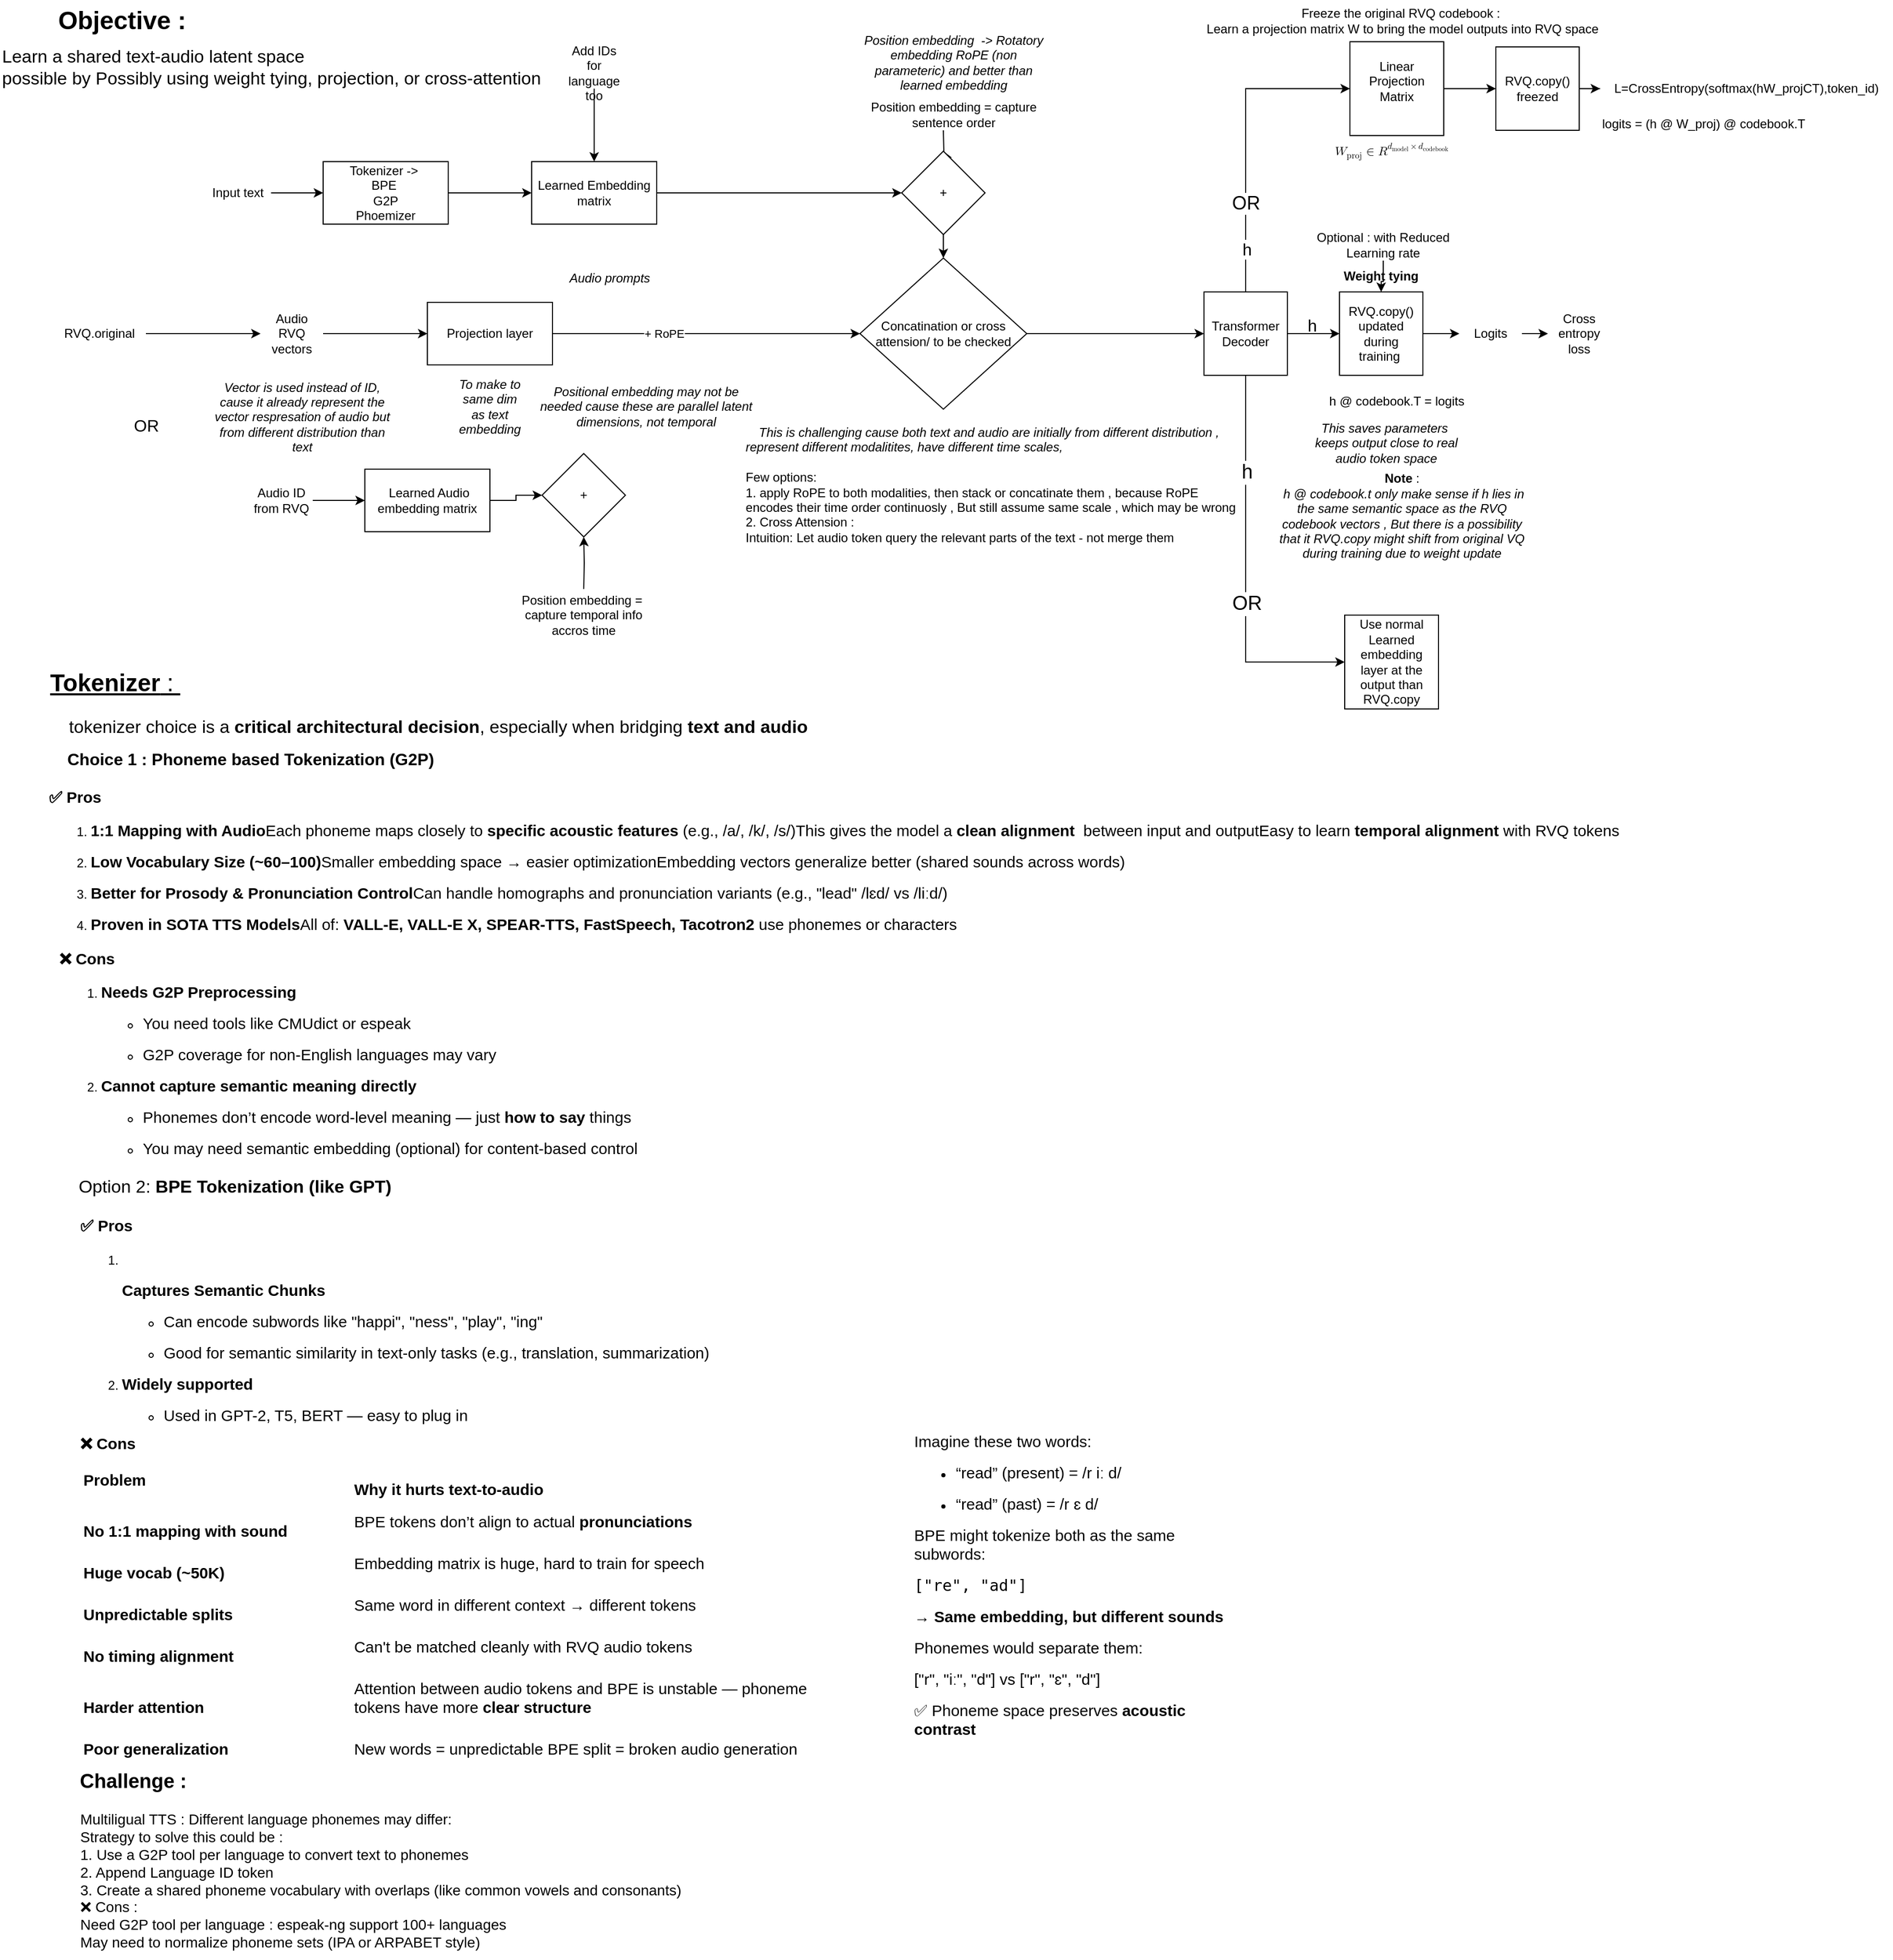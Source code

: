 <mxfile version="28.0.7">
  <diagram name="Page-1" id="gTxwGaRwsPeCV-CFNJgF">
    <mxGraphModel dx="2669" dy="1009" grid="1" gridSize="10" guides="1" tooltips="1" connect="1" arrows="1" fold="1" page="1" pageScale="1" pageWidth="850" pageHeight="1100" math="0" shadow="0">
      <root>
        <mxCell id="0" />
        <mxCell id="1" parent="0" />
        <mxCell id="nW7XktpqRqi-2gm5SUBW-39" value="" style="edgeStyle=orthogonalEdgeStyle;rounded=0;orthogonalLoop=1;jettySize=auto;html=1;" edge="1" parent="1" source="nW7XktpqRqi-2gm5SUBW-1" target="nW7XktpqRqi-2gm5SUBW-37">
          <mxGeometry relative="1" as="geometry" />
        </mxCell>
        <mxCell id="nW7XktpqRqi-2gm5SUBW-1" value="RVQ.copy()&lt;br&gt;updated during training&amp;nbsp;" style="whiteSpace=wrap;html=1;aspect=fixed;" vertex="1" parent="1">
          <mxGeometry x="745" y="335" width="80" height="80" as="geometry" />
        </mxCell>
        <mxCell id="nW7XktpqRqi-2gm5SUBW-2" value="h @ codebook.T = logits" style="text;html=1;align=center;verticalAlign=middle;whiteSpace=wrap;rounded=0;" vertex="1" parent="1">
          <mxGeometry x="725" y="425" width="150" height="30" as="geometry" />
        </mxCell>
        <mxCell id="nW7XktpqRqi-2gm5SUBW-3" value="&lt;b&gt;Weight tying&lt;/b&gt;" style="text;html=1;align=center;verticalAlign=middle;whiteSpace=wrap;rounded=0;" vertex="1" parent="1">
          <mxGeometry x="745" y="305" width="80" height="30" as="geometry" />
        </mxCell>
        <mxCell id="nW7XktpqRqi-2gm5SUBW-5" value="" style="edgeStyle=orthogonalEdgeStyle;rounded=0;orthogonalLoop=1;jettySize=auto;html=1;" edge="1" parent="1" source="nW7XktpqRqi-2gm5SUBW-4" target="nW7XktpqRqi-2gm5SUBW-1">
          <mxGeometry relative="1" as="geometry" />
        </mxCell>
        <mxCell id="nW7XktpqRqi-2gm5SUBW-49" style="edgeStyle=orthogonalEdgeStyle;rounded=0;orthogonalLoop=1;jettySize=auto;html=1;entryX=0;entryY=0.5;entryDx=0;entryDy=0;exitX=0.5;exitY=1;exitDx=0;exitDy=0;" edge="1" parent="1" source="nW7XktpqRqi-2gm5SUBW-4" target="nW7XktpqRqi-2gm5SUBW-44">
          <mxGeometry relative="1" as="geometry">
            <mxPoint x="613" y="433" as="sourcePoint" />
            <mxPoint x="668" y="698" as="targetPoint" />
          </mxGeometry>
        </mxCell>
        <mxCell id="nW7XktpqRqi-2gm5SUBW-50" value="&lt;font style=&quot;font-size: 19px;&quot;&gt;OR&lt;/font&gt;" style="edgeLabel;html=1;align=center;verticalAlign=middle;resizable=0;points=[];" vertex="1" connectable="0" parent="nW7XktpqRqi-2gm5SUBW-49">
          <mxGeometry x="0.181" y="1" relative="1" as="geometry">
            <mxPoint as="offset" />
          </mxGeometry>
        </mxCell>
        <mxCell id="nW7XktpqRqi-2gm5SUBW-61" value="&lt;font style=&quot;font-size: 19px;&quot;&gt;h&lt;/font&gt;" style="edgeLabel;html=1;align=center;verticalAlign=middle;resizable=0;points=[];" vertex="1" connectable="0" parent="nW7XktpqRqi-2gm5SUBW-49">
          <mxGeometry x="-0.497" y="1" relative="1" as="geometry">
            <mxPoint as="offset" />
          </mxGeometry>
        </mxCell>
        <mxCell id="nW7XktpqRqi-2gm5SUBW-57" style="edgeStyle=orthogonalEdgeStyle;rounded=0;orthogonalLoop=1;jettySize=auto;html=1;entryX=0;entryY=0.5;entryDx=0;entryDy=0;exitX=0.5;exitY=0;exitDx=0;exitDy=0;" edge="1" parent="1" source="nW7XktpqRqi-2gm5SUBW-4" target="nW7XktpqRqi-2gm5SUBW-52">
          <mxGeometry relative="1" as="geometry">
            <mxPoint x="665" y="105" as="targetPoint" />
          </mxGeometry>
        </mxCell>
        <mxCell id="nW7XktpqRqi-2gm5SUBW-58" value="&lt;font style=&quot;font-size: 18px;&quot;&gt;OR&lt;/font&gt;" style="edgeLabel;html=1;align=center;verticalAlign=middle;resizable=0;points=[];" vertex="1" connectable="0" parent="nW7XktpqRqi-2gm5SUBW-57">
          <mxGeometry x="-0.425" relative="1" as="geometry">
            <mxPoint as="offset" />
          </mxGeometry>
        </mxCell>
        <mxCell id="nW7XktpqRqi-2gm5SUBW-59" value="&lt;font style=&quot;font-size: 16px;&quot;&gt;h&lt;/font&gt;" style="edgeLabel;html=1;align=center;verticalAlign=middle;resizable=0;points=[];" vertex="1" connectable="0" parent="nW7XktpqRqi-2gm5SUBW-57">
          <mxGeometry x="-0.723" y="-1" relative="1" as="geometry">
            <mxPoint as="offset" />
          </mxGeometry>
        </mxCell>
        <mxCell id="nW7XktpqRqi-2gm5SUBW-4" value="Transformer&lt;br&gt;Decoder" style="whiteSpace=wrap;html=1;aspect=fixed;" vertex="1" parent="1">
          <mxGeometry x="615" y="335" width="80" height="80" as="geometry" />
        </mxCell>
        <mxCell id="nW7XktpqRqi-2gm5SUBW-8" value="" style="edgeStyle=orthogonalEdgeStyle;rounded=0;orthogonalLoop=1;jettySize=auto;html=1;" edge="1" parent="1" source="nW7XktpqRqi-2gm5SUBW-6" target="nW7XktpqRqi-2gm5SUBW-7">
          <mxGeometry relative="1" as="geometry" />
        </mxCell>
        <mxCell id="nW7XktpqRqi-2gm5SUBW-6" value="Input text&amp;nbsp;" style="text;html=1;align=center;verticalAlign=middle;whiteSpace=wrap;rounded=0;" vertex="1" parent="1">
          <mxGeometry x="-340" y="225" width="60" height="30" as="geometry" />
        </mxCell>
        <mxCell id="nW7XktpqRqi-2gm5SUBW-16" value="" style="edgeStyle=orthogonalEdgeStyle;rounded=0;orthogonalLoop=1;jettySize=auto;html=1;" edge="1" parent="1" source="nW7XktpqRqi-2gm5SUBW-7" target="nW7XktpqRqi-2gm5SUBW-15">
          <mxGeometry relative="1" as="geometry" />
        </mxCell>
        <mxCell id="nW7XktpqRqi-2gm5SUBW-7" value="Tokenizer -&amp;gt;&amp;nbsp;&lt;div&gt;BPE&amp;nbsp;&lt;/div&gt;&lt;div&gt;G2P&lt;/div&gt;&lt;div&gt;Phoemizer&lt;/div&gt;" style="whiteSpace=wrap;html=1;" vertex="1" parent="1">
          <mxGeometry x="-230" y="210" width="120" height="60" as="geometry" />
        </mxCell>
        <mxCell id="nW7XktpqRqi-2gm5SUBW-11" value="" style="edgeStyle=orthogonalEdgeStyle;rounded=0;orthogonalLoop=1;jettySize=auto;html=1;" edge="1" parent="1" source="nW7XktpqRqi-2gm5SUBW-9" target="nW7XktpqRqi-2gm5SUBW-10">
          <mxGeometry relative="1" as="geometry" />
        </mxCell>
        <mxCell id="nW7XktpqRqi-2gm5SUBW-9" value="Audio RVQ vectors" style="text;html=1;align=center;verticalAlign=middle;whiteSpace=wrap;rounded=0;" vertex="1" parent="1">
          <mxGeometry x="-290" y="360" width="60" height="30" as="geometry" />
        </mxCell>
        <mxCell id="nW7XktpqRqi-2gm5SUBW-70" style="edgeStyle=orthogonalEdgeStyle;rounded=0;orthogonalLoop=1;jettySize=auto;html=1;entryX=0;entryY=0.5;entryDx=0;entryDy=0;" edge="1" parent="1" source="nW7XktpqRqi-2gm5SUBW-10" target="nW7XktpqRqi-2gm5SUBW-69">
          <mxGeometry relative="1" as="geometry" />
        </mxCell>
        <mxCell id="nW7XktpqRqi-2gm5SUBW-90" value="+ RoPE" style="edgeLabel;html=1;align=center;verticalAlign=middle;resizable=0;points=[];" vertex="1" connectable="0" parent="nW7XktpqRqi-2gm5SUBW-70">
          <mxGeometry x="-0.273" relative="1" as="geometry">
            <mxPoint as="offset" />
          </mxGeometry>
        </mxCell>
        <mxCell id="nW7XktpqRqi-2gm5SUBW-10" value="Projection layer" style="whiteSpace=wrap;html=1;" vertex="1" parent="1">
          <mxGeometry x="-130" y="345" width="120" height="60" as="geometry" />
        </mxCell>
        <mxCell id="nW7XktpqRqi-2gm5SUBW-12" value="&lt;i&gt;To make to same dim as text embedding&lt;/i&gt;" style="text;html=1;align=center;verticalAlign=middle;whiteSpace=wrap;rounded=0;" vertex="1" parent="1">
          <mxGeometry x="-100" y="430" width="60" height="30" as="geometry" />
        </mxCell>
        <mxCell id="nW7XktpqRqi-2gm5SUBW-14" value="&lt;i&gt;Vector is used instead of ID, cause it already represent the vector respresation of audio but from different distribution than text&lt;/i&gt;" style="text;html=1;align=center;verticalAlign=middle;whiteSpace=wrap;rounded=0;" vertex="1" parent="1">
          <mxGeometry x="-340" y="440" width="180" height="30" as="geometry" />
        </mxCell>
        <mxCell id="nW7XktpqRqi-2gm5SUBW-25" value="" style="edgeStyle=orthogonalEdgeStyle;rounded=0;orthogonalLoop=1;jettySize=auto;html=1;" edge="1" parent="1" source="nW7XktpqRqi-2gm5SUBW-15" target="nW7XktpqRqi-2gm5SUBW-23">
          <mxGeometry relative="1" as="geometry" />
        </mxCell>
        <mxCell id="nW7XktpqRqi-2gm5SUBW-15" value="Learned Embedding matrix" style="whiteSpace=wrap;html=1;" vertex="1" parent="1">
          <mxGeometry x="-30" y="210" width="120" height="60" as="geometry" />
        </mxCell>
        <mxCell id="nW7XktpqRqi-2gm5SUBW-17" value="&lt;i&gt;This saves parameters&amp;nbsp;&lt;/i&gt;&lt;div&gt;&lt;i&gt;keeps output close to real audio token space&lt;/i&gt;&lt;/div&gt;" style="text;html=1;align=center;verticalAlign=middle;whiteSpace=wrap;rounded=0;" vertex="1" parent="1">
          <mxGeometry x="705" y="465" width="170" height="30" as="geometry" />
        </mxCell>
        <mxCell id="nW7XktpqRqi-2gm5SUBW-20" value="" style="edgeStyle=orthogonalEdgeStyle;rounded=0;orthogonalLoop=1;jettySize=auto;html=1;" edge="1" parent="1" source="nW7XktpqRqi-2gm5SUBW-18" target="nW7XktpqRqi-2gm5SUBW-19">
          <mxGeometry relative="1" as="geometry" />
        </mxCell>
        <mxCell id="nW7XktpqRqi-2gm5SUBW-18" value="Audio ID from RVQ" style="text;html=1;align=center;verticalAlign=middle;whiteSpace=wrap;rounded=0;" vertex="1" parent="1">
          <mxGeometry x="-300" y="520" width="60" height="30" as="geometry" />
        </mxCell>
        <mxCell id="nW7XktpqRqi-2gm5SUBW-29" value="" style="edgeStyle=orthogonalEdgeStyle;rounded=0;orthogonalLoop=1;jettySize=auto;html=1;" edge="1" parent="1" source="nW7XktpqRqi-2gm5SUBW-19" target="nW7XktpqRqi-2gm5SUBW-27">
          <mxGeometry relative="1" as="geometry" />
        </mxCell>
        <mxCell id="nW7XktpqRqi-2gm5SUBW-19" value="&amp;nbsp;Learned Audio embedding matrix" style="whiteSpace=wrap;html=1;" vertex="1" parent="1">
          <mxGeometry x="-190" y="505" width="120" height="60" as="geometry" />
        </mxCell>
        <mxCell id="nW7XktpqRqi-2gm5SUBW-24" value="" style="edgeStyle=orthogonalEdgeStyle;rounded=0;orthogonalLoop=1;jettySize=auto;html=1;" edge="1" parent="1" target="nW7XktpqRqi-2gm5SUBW-23">
          <mxGeometry relative="1" as="geometry">
            <mxPoint x="365" y="180" as="sourcePoint" />
          </mxGeometry>
        </mxCell>
        <mxCell id="nW7XktpqRqi-2gm5SUBW-21" value="Position embedding = capture sentence order" style="text;html=1;align=center;verticalAlign=middle;whiteSpace=wrap;rounded=0;" vertex="1" parent="1">
          <mxGeometry x="285" y="150" width="180" height="30" as="geometry" />
        </mxCell>
        <mxCell id="nW7XktpqRqi-2gm5SUBW-22" value="&lt;i&gt;Position embedding&amp;nbsp; -&amp;gt; Rotatory embedding RoPE (non parameteric) and better than learned embedding&lt;/i&gt;" style="text;html=1;align=center;verticalAlign=middle;whiteSpace=wrap;rounded=0;" vertex="1" parent="1">
          <mxGeometry x="285" y="100" width="180" height="30" as="geometry" />
        </mxCell>
        <mxCell id="nW7XktpqRqi-2gm5SUBW-71" style="edgeStyle=orthogonalEdgeStyle;rounded=0;orthogonalLoop=1;jettySize=auto;html=1;" edge="1" parent="1" source="nW7XktpqRqi-2gm5SUBW-23" target="nW7XktpqRqi-2gm5SUBW-69">
          <mxGeometry relative="1" as="geometry" />
        </mxCell>
        <mxCell id="nW7XktpqRqi-2gm5SUBW-23" value="+" style="rhombus;whiteSpace=wrap;html=1;" vertex="1" parent="1">
          <mxGeometry x="325" y="200" width="80" height="80" as="geometry" />
        </mxCell>
        <mxCell id="nW7XktpqRqi-2gm5SUBW-28" value="" style="edgeStyle=orthogonalEdgeStyle;rounded=0;orthogonalLoop=1;jettySize=auto;html=1;" edge="1" parent="1" target="nW7XktpqRqi-2gm5SUBW-27">
          <mxGeometry relative="1" as="geometry">
            <mxPoint x="20" y="620" as="sourcePoint" />
          </mxGeometry>
        </mxCell>
        <mxCell id="nW7XktpqRqi-2gm5SUBW-26" value="Position embedding =&amp;nbsp; capture temporal info accros time" style="text;html=1;align=center;verticalAlign=middle;whiteSpace=wrap;rounded=0;" vertex="1" parent="1">
          <mxGeometry x="-55" y="630" width="150" height="30" as="geometry" />
        </mxCell>
        <mxCell id="nW7XktpqRqi-2gm5SUBW-27" value="+" style="rhombus;whiteSpace=wrap;html=1;" vertex="1" parent="1">
          <mxGeometry x="-20" y="490" width="80" height="80" as="geometry" />
        </mxCell>
        <mxCell id="nW7XktpqRqi-2gm5SUBW-30" value="&lt;i&gt;Positional embedding may not be needed cause these are parallel latent dimensions, not temporal&lt;/i&gt;" style="text;html=1;align=center;verticalAlign=middle;whiteSpace=wrap;rounded=0;" vertex="1" parent="1">
          <mxGeometry x="-30" y="430" width="220" height="30" as="geometry" />
        </mxCell>
        <mxCell id="nW7XktpqRqi-2gm5SUBW-32" value="" style="edgeStyle=orthogonalEdgeStyle;rounded=0;orthogonalLoop=1;jettySize=auto;html=1;" edge="1" parent="1" source="nW7XktpqRqi-2gm5SUBW-31" target="nW7XktpqRqi-2gm5SUBW-15">
          <mxGeometry relative="1" as="geometry" />
        </mxCell>
        <mxCell id="nW7XktpqRqi-2gm5SUBW-31" value="Add IDs for language too" style="text;html=1;align=center;verticalAlign=middle;whiteSpace=wrap;rounded=0;" vertex="1" parent="1">
          <mxGeometry y="110" width="60" height="30" as="geometry" />
        </mxCell>
        <mxCell id="nW7XktpqRqi-2gm5SUBW-33" value="&lt;font style=&quot;font-size: 16px;&quot;&gt;h&lt;/font&gt;" style="text;html=1;align=center;verticalAlign=middle;whiteSpace=wrap;rounded=0;" vertex="1" parent="1">
          <mxGeometry x="689" y="352" width="60" height="30" as="geometry" />
        </mxCell>
        <mxCell id="nW7XktpqRqi-2gm5SUBW-34" value="&lt;i&gt;Audio prompts&lt;/i&gt;" style="text;html=1;align=center;verticalAlign=middle;whiteSpace=wrap;rounded=0;" vertex="1" parent="1">
          <mxGeometry x="-5" y="307" width="100" height="30" as="geometry" />
        </mxCell>
        <mxCell id="nW7XktpqRqi-2gm5SUBW-35" value="&lt;b&gt;Note &lt;/b&gt;:&lt;div&gt;&lt;i&gt;&amp;nbsp;h @ codebook.t only make sense if h lies in the same semantic space as the RVQ codebook vectors , But there is a possibility that it RVQ.copy might shift from original VQ during training due to weight update&lt;/i&gt;&lt;/div&gt;" style="text;html=1;align=center;verticalAlign=middle;whiteSpace=wrap;rounded=0;" vertex="1" parent="1">
          <mxGeometry x="685" y="535" width="240" height="30" as="geometry" />
        </mxCell>
        <mxCell id="nW7XktpqRqi-2gm5SUBW-51" style="edgeStyle=orthogonalEdgeStyle;rounded=0;orthogonalLoop=1;jettySize=auto;html=1;" edge="1" parent="1" source="nW7XktpqRqi-2gm5SUBW-36" target="nW7XktpqRqi-2gm5SUBW-1">
          <mxGeometry relative="1" as="geometry" />
        </mxCell>
        <mxCell id="nW7XktpqRqi-2gm5SUBW-36" value="Optional : with Reduced Learning rate" style="text;html=1;align=center;verticalAlign=middle;whiteSpace=wrap;rounded=0;" vertex="1" parent="1">
          <mxGeometry x="714" y="275" width="146" height="30" as="geometry" />
        </mxCell>
        <mxCell id="nW7XktpqRqi-2gm5SUBW-41" value="" style="edgeStyle=orthogonalEdgeStyle;rounded=0;orthogonalLoop=1;jettySize=auto;html=1;" edge="1" parent="1" source="nW7XktpqRqi-2gm5SUBW-37" target="nW7XktpqRqi-2gm5SUBW-40">
          <mxGeometry relative="1" as="geometry" />
        </mxCell>
        <mxCell id="nW7XktpqRqi-2gm5SUBW-37" value="Logits" style="text;html=1;align=center;verticalAlign=middle;whiteSpace=wrap;rounded=0;" vertex="1" parent="1">
          <mxGeometry x="860" y="360" width="60" height="30" as="geometry" />
        </mxCell>
        <mxCell id="nW7XktpqRqi-2gm5SUBW-40" value="Cross entropy loss" style="text;html=1;align=center;verticalAlign=middle;whiteSpace=wrap;rounded=0;" vertex="1" parent="1">
          <mxGeometry x="945" y="360" width="60" height="30" as="geometry" />
        </mxCell>
        <mxCell id="nW7XktpqRqi-2gm5SUBW-43" value="" style="edgeStyle=orthogonalEdgeStyle;rounded=0;orthogonalLoop=1;jettySize=auto;html=1;" edge="1" parent="1" source="nW7XktpqRqi-2gm5SUBW-42" target="nW7XktpqRqi-2gm5SUBW-9">
          <mxGeometry relative="1" as="geometry" />
        </mxCell>
        <mxCell id="nW7XktpqRqi-2gm5SUBW-42" value="RVQ.original" style="text;html=1;align=center;verticalAlign=middle;resizable=0;points=[];autosize=1;strokeColor=none;fillColor=none;" vertex="1" parent="1">
          <mxGeometry x="-490" y="360" width="90" height="30" as="geometry" />
        </mxCell>
        <mxCell id="nW7XktpqRqi-2gm5SUBW-44" value="Use normal Learned embedding layer at the output than RVQ.copy" style="whiteSpace=wrap;html=1;aspect=fixed;" vertex="1" parent="1">
          <mxGeometry x="750" y="645" width="90" height="90" as="geometry" />
        </mxCell>
        <mxCell id="nW7XktpqRqi-2gm5SUBW-64" value="" style="edgeStyle=orthogonalEdgeStyle;rounded=0;orthogonalLoop=1;jettySize=auto;html=1;entryX=0;entryY=0.5;entryDx=0;entryDy=0;" edge="1" parent="1" source="nW7XktpqRqi-2gm5SUBW-52" target="nW7XktpqRqi-2gm5SUBW-66">
          <mxGeometry relative="1" as="geometry">
            <mxPoint x="870" y="140" as="targetPoint" />
          </mxGeometry>
        </mxCell>
        <mxCell id="nW7XktpqRqi-2gm5SUBW-52" value="Linear Projection Matrix&lt;div&gt;&lt;br/&gt;&lt;/div&gt;" style="whiteSpace=wrap;html=1;aspect=fixed;" vertex="1" parent="1">
          <mxGeometry x="755" y="95" width="90" height="90" as="geometry" />
        </mxCell>
        <mxCell id="nW7XktpqRqi-2gm5SUBW-53" value="logits = (h @ W_proj) @ codebook.T" style="text;whiteSpace=wrap;" vertex="1" parent="1">
          <mxGeometry x="995" y="160" width="230" height="40" as="geometry" />
        </mxCell>
        <mxCell id="nW7XktpqRqi-2gm5SUBW-62" value="Freeze the original RVQ codebook :&amp;nbsp;&lt;div&gt;Learn a projection matrix W to bring the model outputs into RVQ space&lt;/div&gt;" style="text;html=1;align=center;verticalAlign=middle;resizable=0;points=[];autosize=1;strokeColor=none;fillColor=none;" vertex="1" parent="1">
          <mxGeometry x="605" y="55" width="400" height="40" as="geometry" />
        </mxCell>
        <mxCell id="nW7XktpqRqi-2gm5SUBW-65" value="&lt;span class=&quot;base&quot;&gt;&lt;span class=&quot;mord mathcal&quot;&gt;L&lt;/span&gt;&lt;span class=&quot;mspace&quot;&gt;&lt;/span&gt;&lt;span class=&quot;mrel&quot;&gt;=&lt;/span&gt;&lt;span class=&quot;mspace&quot;&gt;&lt;/span&gt;&lt;/span&gt;&lt;span class=&quot;base&quot;&gt;&lt;span class=&quot;strut&quot;&gt;&lt;/span&gt;&lt;span class=&quot;mord text&quot;&gt;&lt;span class=&quot;mord&quot;&gt;CrossEntropy&lt;/span&gt;&lt;/span&gt;&lt;span class=&quot;mopen&quot;&gt;(&lt;/span&gt;&lt;span class=&quot;mord text&quot;&gt;&lt;span class=&quot;mord&quot;&gt;softmax&lt;/span&gt;&lt;/span&gt;&lt;span class=&quot;mopen&quot;&gt;(&lt;/span&gt;&lt;span class=&quot;mord mathbf&quot;&gt;h&lt;/span&gt;&lt;span class=&quot;mord&quot;&gt;&lt;span class=&quot;mord mathbf&quot;&gt;W_&lt;/span&gt;&lt;span class=&quot;msupsub&quot;&gt;&lt;span class=&quot;vlist-t vlist-t2&quot;&gt;&lt;span class=&quot;vlist-r&quot;&gt;&lt;span class=&quot;vlist&quot;&gt;&lt;span class=&quot;pstrut&quot;&gt;&lt;/span&gt;&lt;span class=&quot;sizing reset-size6 size3 mtight&quot;&gt;&lt;span class=&quot;mord mtight&quot;&gt;&lt;span class=&quot;mord text mtight&quot;&gt;&lt;span class=&quot;mord mtight&quot;&gt;proj&lt;/span&gt;&lt;/span&gt;&lt;/span&gt;&lt;/span&gt;&lt;/span&gt;&lt;span class=&quot;vlist-s&quot;&gt;​&lt;/span&gt;&lt;/span&gt;&lt;span class=&quot;vlist-r&quot;&gt;&lt;span class=&quot;vlist&quot;&gt;&lt;/span&gt;&lt;/span&gt;&lt;/span&gt;&lt;/span&gt;&lt;/span&gt;&lt;span class=&quot;mord&quot;&gt;&lt;span class=&quot;mord mathbf&quot;&gt;CT&lt;/span&gt;&lt;/span&gt;&lt;span class=&quot;mclose&quot;&gt;)&lt;/span&gt;&lt;span class=&quot;mpunct&quot;&gt;,&lt;/span&gt;&lt;span class=&quot;mspace&quot;&gt;&lt;/span&gt;&lt;span class=&quot;mspace&quot;&gt;&lt;/span&gt;&lt;span class=&quot;mord text&quot;&gt;&lt;span class=&quot;mord&quot;&gt;token_id&lt;/span&gt;&lt;/span&gt;&lt;span class=&quot;mclose&quot;&gt;)&lt;/span&gt;&lt;/span&gt;" style="text;html=1;align=center;verticalAlign=middle;resizable=0;points=[];autosize=1;strokeColor=none;fillColor=none;" vertex="1" parent="1">
          <mxGeometry x="995" y="125" width="280" height="30" as="geometry" />
        </mxCell>
        <mxCell id="nW7XktpqRqi-2gm5SUBW-67" value="" style="edgeStyle=orthogonalEdgeStyle;rounded=0;orthogonalLoop=1;jettySize=auto;html=1;" edge="1" parent="1" source="nW7XktpqRqi-2gm5SUBW-66" target="nW7XktpqRqi-2gm5SUBW-65">
          <mxGeometry relative="1" as="geometry" />
        </mxCell>
        <mxCell id="nW7XktpqRqi-2gm5SUBW-66" value="RVQ.copy() freezed" style="whiteSpace=wrap;html=1;aspect=fixed;" vertex="1" parent="1">
          <mxGeometry x="895" y="100" width="80" height="80" as="geometry" />
        </mxCell>
        <mxCell id="nW7XktpqRqi-2gm5SUBW-68" value="&lt;span class=&quot;katex&quot;&gt;&lt;span class=&quot;katex-mathml&quot;&gt;&lt;math xmlns=&quot;http://www.w3.org/1998/Math/MathML&quot;&gt;&lt;mrow&gt;&lt;msub&gt;&lt;mi mathvariant=&quot;bold&quot;&gt;W&lt;/mi&gt;&lt;mtext&gt;proj&lt;/mtext&gt;&lt;/msub&gt;&lt;mo&gt;∈&lt;/mo&gt;&lt;msup&gt;&lt;mi mathvariant=&quot;double-struck&quot;&gt;R&lt;/mi&gt;&lt;mrow&gt;&lt;msub&gt;&lt;mi&gt;d&lt;/mi&gt;&lt;mtext&gt;model&lt;/mtext&gt;&lt;/msub&gt;&lt;mo&gt;×&lt;/mo&gt;&lt;msub&gt;&lt;mi&gt;d&lt;/mi&gt;&lt;mtext&gt;codebook&lt;/mtext&gt;&lt;/msub&gt;&lt;/mrow&gt;&lt;/msup&gt;&lt;/mrow&gt;\mathbf{W}_{\text{proj}} \in \mathbb{R}^{d_{\text{model}} \times d_{\text{codebook}}}&lt;/math&gt;&lt;/span&gt;&lt;span aria-hidden=&quot;true&quot; class=&quot;katex-html&quot;&gt;&lt;span class=&quot;base&quot;&gt;&lt;span class=&quot;mord&quot;&gt;&lt;span class=&quot;msupsub&quot;&gt;&lt;span class=&quot;vlist-t&quot;&gt;&lt;span class=&quot;vlist-r&quot;&gt;&lt;span class=&quot;vlist&quot;&gt;&lt;span class=&quot;sizing reset-size6 size3 mtight&quot;&gt;&lt;span class=&quot;mord mtight&quot;&gt;&lt;span class=&quot;mord mtight&quot;&gt;&lt;span class=&quot;msupsub&quot;&gt;&lt;span class=&quot;vlist-t vlist-t2&quot;&gt;&lt;span class=&quot;vlist-r&quot;&gt;&lt;span class=&quot;vlist-s&quot;&gt;​&lt;/span&gt;&lt;/span&gt;&lt;span class=&quot;vlist-r&quot;&gt;&lt;span class=&quot;vlist&quot;&gt;&lt;/span&gt;&lt;/span&gt;&lt;/span&gt;&lt;/span&gt;&lt;/span&gt;&lt;/span&gt;&lt;/span&gt;&lt;/span&gt;&lt;/span&gt;&lt;/span&gt;&lt;/span&gt;&lt;/span&gt;&lt;/span&gt;&lt;/span&gt;&lt;/span&gt;" style="text;html=1;align=center;verticalAlign=middle;resizable=0;points=[];autosize=1;strokeColor=none;fillColor=none;" vertex="1" parent="1">
          <mxGeometry x="725" y="185" width="140" height="30" as="geometry" />
        </mxCell>
        <mxCell id="nW7XktpqRqi-2gm5SUBW-72" style="edgeStyle=orthogonalEdgeStyle;rounded=0;orthogonalLoop=1;jettySize=auto;html=1;entryX=0;entryY=0.5;entryDx=0;entryDy=0;" edge="1" parent="1" source="nW7XktpqRqi-2gm5SUBW-69" target="nW7XktpqRqi-2gm5SUBW-4">
          <mxGeometry relative="1" as="geometry" />
        </mxCell>
        <mxCell id="nW7XktpqRqi-2gm5SUBW-69" value="Concatination or cross attension/ to be checked" style="rhombus;whiteSpace=wrap;html=1;" vertex="1" parent="1">
          <mxGeometry x="285" y="302.5" width="160" height="145" as="geometry" />
        </mxCell>
        <mxCell id="nW7XktpqRqi-2gm5SUBW-73" value="&lt;font style=&quot;font-size: 23px;&quot;&gt;&lt;u&gt;&lt;b style=&quot;&quot;&gt;&lt;font style=&quot;&quot;&gt;Tokenizer&lt;/font&gt;&lt;/b&gt; :&amp;nbsp;&lt;/u&gt;&lt;/font&gt;" style="text;html=1;align=center;verticalAlign=middle;resizable=0;points=[];autosize=1;strokeColor=none;fillColor=none;" vertex="1" parent="1">
          <mxGeometry x="-505" y="690" width="150" height="40" as="geometry" />
        </mxCell>
        <mxCell id="nW7XktpqRqi-2gm5SUBW-75" value="&lt;font style=&quot;font-size: 17px;&quot;&gt;tokenizer choice is a &lt;strong style=&quot;&quot; data-end=&quot;74&quot; data-start=&quot;39&quot;&gt;critical architectural decision&lt;/strong&gt;, especially when bridging &lt;strong style=&quot;&quot; data-end=&quot;119&quot; data-start=&quot;101&quot;&gt;text and audio&lt;/strong&gt;&lt;/font&gt;" style="text;html=1;align=center;verticalAlign=middle;resizable=0;points=[];autosize=1;strokeColor=none;fillColor=none;" vertex="1" parent="1">
          <mxGeometry x="-485" y="738" width="730" height="30" as="geometry" />
        </mxCell>
        <mxCell id="nW7XktpqRqi-2gm5SUBW-76" value="&lt;font style=&quot;font-size: 24px;&quot;&gt;&lt;b&gt;Objective :&amp;nbsp;&lt;/b&gt;&lt;/font&gt;" style="text;html=1;align=center;verticalAlign=middle;resizable=0;points=[];autosize=1;strokeColor=none;fillColor=none;" vertex="1" parent="1">
          <mxGeometry x="-495" y="55" width="150" height="40" as="geometry" />
        </mxCell>
        <mxCell id="nW7XktpqRqi-2gm5SUBW-77" value="&lt;font style=&quot;font-size: 17px;&quot;&gt;Learn a shared text-audio latent space&lt;/font&gt;&lt;div&gt;&lt;font style=&quot;font-size: 17px;&quot;&gt;&lt;font style=&quot;&quot;&gt;possible by&amp;nbsp;&lt;/font&gt;&lt;span style=&quot;background-color: transparent; color: light-dark(rgb(0, 0, 0), rgb(255, 255, 255));&quot;&gt;Possibly using&lt;b&gt; &lt;/b&gt;&lt;/span&gt;&lt;span style=&quot;background-color: transparent; color: light-dark(rgb(0, 0, 0), rgb(255, 255, 255));&quot; data-end=&quot;532&quot; data-start=&quot;516&quot;&gt;weight tying&lt;/span&gt;&lt;span style=&quot;background-color: transparent; color: light-dark(rgb(0, 0, 0), rgb(255, 255, 255));&quot;&gt;, projection, or cross-attention&lt;/span&gt;&lt;/font&gt;&lt;/div&gt;" style="text;html=1;align=left;verticalAlign=middle;resizable=0;points=[];autosize=1;strokeColor=none;fillColor=none;" vertex="1" parent="1">
          <mxGeometry x="-540" y="95" width="540" height="50" as="geometry" />
        </mxCell>
        <mxCell id="nW7XktpqRqi-2gm5SUBW-78" value="&lt;font style=&quot;font-size: 16px;&quot;&gt;&lt;b style=&quot;&quot;&gt;Choice 1 : Phoneme based Tokenization (G2P)&lt;/b&gt;&lt;/font&gt;" style="text;html=1;align=center;verticalAlign=middle;resizable=0;points=[];autosize=1;strokeColor=none;fillColor=none;" vertex="1" parent="1">
          <mxGeometry x="-490" y="768" width="380" height="30" as="geometry" />
        </mxCell>
        <mxCell id="nW7XktpqRqi-2gm5SUBW-79" value="&lt;h3 data-end=&quot;735&quot; data-start=&quot;721&quot;&gt;&lt;font style=&quot;font-size: 15px;&quot;&gt;✅ &lt;strong style=&quot;&quot; data-end=&quot;735&quot; data-start=&quot;727&quot;&gt;Pros&lt;/strong&gt;&lt;/font&gt;&lt;/h3&gt;&lt;ol data-end=&quot;1415&quot; data-start=&quot;736&quot;&gt;&lt;li data-end=&quot;985&quot; data-start=&quot;736&quot;&gt;&lt;p data-end=&quot;767&quot; data-start=&quot;739&quot;&gt;&lt;font style=&quot;font-size: 15px;&quot;&gt;&lt;strong data-end=&quot;765&quot; data-start=&quot;739&quot;&gt;1:1 Mapping with Audio&lt;/strong&gt;&lt;span style=&quot;background-color: transparent; color: light-dark(rgb(0, 0, 0), rgb(255, 255, 255));&quot;&gt;Each phoneme maps closely to &lt;/span&gt;&lt;strong style=&quot;background-color: transparent; color: light-dark(rgb(0, 0, 0), rgb(255, 255, 255));&quot; data-end=&quot;832&quot; data-start=&quot;802&quot;&gt;specific acoustic features&lt;/strong&gt;&lt;span style=&quot;background-color: transparent; color: light-dark(rgb(0, 0, 0), rgb(255, 255, 255));&quot;&gt; (e.g., /a/, /k/, /s/)&lt;/span&gt;&lt;span style=&quot;background-color: transparent; color: light-dark(rgb(0, 0, 0), rgb(255, 255, 255));&quot;&gt;This gives the model a &lt;/span&gt;&lt;strong style=&quot;background-color: transparent; color: light-dark(rgb(0, 0, 0), rgb(255, 255, 255));&quot; data-end=&quot;902&quot; data-start=&quot;883&quot;&gt;clean alignment&lt;/strong&gt;&lt;/font&gt;&lt;span style=&quot;background-color: transparent; color: light-dark(rgb(0, 0, 0), rgb(255, 255, 255)); font-size: 15px;&quot;&gt;&amp;nbsp; between input and output&lt;/span&gt;&lt;span style=&quot;background-color: transparent; color: light-dark(rgb(0, 0, 0), rgb(255, 255, 255)); font-size: 15px;&quot;&gt;Easy to learn &lt;/span&gt;&lt;strong style=&quot;background-color: transparent; color: light-dark(rgb(0, 0, 0), rgb(255, 255, 255)); font-size: 15px;&quot; data-end=&quot;969&quot; data-start=&quot;947&quot;&gt;temporal alignment&lt;/strong&gt;&lt;span style=&quot;background-color: transparent; color: light-dark(rgb(0, 0, 0), rgb(255, 255, 255)); font-size: 15px;&quot;&gt; with RVQ tokens&lt;/span&gt;&lt;/p&gt;&lt;/li&gt;&lt;li data-end=&quot;1146&quot; data-start=&quot;987&quot;&gt;&lt;p data-end=&quot;1025&quot; data-start=&quot;990&quot;&gt;&lt;font style=&quot;font-size: 15px;&quot;&gt;&lt;strong data-end=&quot;1023&quot; data-start=&quot;990&quot;&gt;Low Vocabulary Size (~60–100)&lt;/strong&gt;&lt;span style=&quot;background-color: transparent; color: light-dark(rgb(0, 0, 0), rgb(255, 255, 255));&quot;&gt;Smaller embedding space → easier optimization&lt;/span&gt;&lt;span style=&quot;background-color: transparent; color: light-dark(rgb(0, 0, 0), rgb(255, 255, 255));&quot;&gt;Embedding vectors generalize better (shared sounds across words)&lt;/span&gt;&lt;/font&gt;&lt;/p&gt;&lt;/li&gt;&lt;li data-end=&quot;1284&quot; data-start=&quot;1148&quot;&gt;&lt;p data-end=&quot;1199&quot; data-start=&quot;1151&quot;&gt;&lt;font style=&quot;font-size: 15px;&quot;&gt;&lt;strong data-end=&quot;1197&quot; data-start=&quot;1151&quot;&gt;Better for Prosody &amp;amp; Pronunciation Control&lt;/strong&gt;&lt;span style=&quot;background-color: transparent; color: light-dark(rgb(0, 0, 0), rgb(255, 255, 255));&quot;&gt;Can handle homographs and pronunciation variants (e.g., &quot;lead&quot; /lɛd/ vs /liːd/)&lt;/span&gt;&lt;/font&gt;&lt;/p&gt;&lt;/li&gt;&lt;li data-end=&quot;1415&quot; data-start=&quot;1286&quot;&gt;&lt;p data-end=&quot;1320&quot; data-start=&quot;1289&quot;&gt;&lt;font style=&quot;font-size: 15px;&quot;&gt;&lt;strong style=&quot;&quot; data-end=&quot;1318&quot; data-start=&quot;1289&quot;&gt;Proven in SOTA TTS Models&lt;/strong&gt;&lt;span style=&quot;background-color: transparent; color: light-dark(rgb(0, 0, 0), rgb(255, 255, 255));&quot;&gt;All of: &lt;/span&gt;&lt;strong style=&quot;background-color: transparent; color: light-dark(rgb(0, 0, 0), rgb(255, 255, 255));&quot; data-end=&quot;1388&quot; data-start=&quot;1334&quot;&gt;VALL-E, VALL-E X, SPEAR-TTS, FastSpeech, Tacotron2&lt;/strong&gt;&lt;span style=&quot;background-color: transparent; color: light-dark(rgb(0, 0, 0), rgb(255, 255, 255));&quot;&gt; use phonemes or characters&lt;/span&gt;&lt;/font&gt;&lt;/p&gt;&lt;/li&gt;&lt;/ol&gt;" style="text;html=1;align=left;verticalAlign=middle;resizable=0;points=[];autosize=1;strokeColor=none;fillColor=none;" vertex="1" parent="1">
          <mxGeometry x="-495" y="789" width="1530" height="180" as="geometry" />
        </mxCell>
        <mxCell id="nW7XktpqRqi-2gm5SUBW-80" value="&lt;h3 data-end=&quot;1436&quot; data-start=&quot;1422&quot;&gt;&lt;font style=&quot;font-size: 15px;&quot;&gt;❌ &lt;strong style=&quot;&quot; data-end=&quot;1436&quot; data-start=&quot;1428&quot;&gt;Cons&lt;/strong&gt;&lt;/font&gt;&lt;/h3&gt;&lt;ol data-end=&quot;1761&quot; data-start=&quot;1437&quot;&gt;&lt;li data-end=&quot;1563&quot; data-start=&quot;1437&quot;&gt;&lt;p data-end=&quot;1467&quot; data-start=&quot;1440&quot;&gt;&lt;strong data-end=&quot;1467&quot; data-start=&quot;1440&quot;&gt;&lt;font style=&quot;font-size: 15px;&quot;&gt;Needs G2P Preprocessing&lt;/font&gt;&lt;/strong&gt;&lt;/p&gt;&lt;ul data-end=&quot;1563&quot; data-start=&quot;1471&quot;&gt;&lt;li data-end=&quot;1510&quot; data-start=&quot;1471&quot;&gt;&lt;p data-end=&quot;1510&quot; data-start=&quot;1473&quot;&gt;&lt;font style=&quot;font-size: 15px;&quot;&gt;You need tools like CMUdict or espeak&lt;/font&gt;&lt;/p&gt;&lt;/li&gt;&lt;li data-end=&quot;1563&quot; data-start=&quot;1514&quot;&gt;&lt;p data-end=&quot;1563&quot; data-start=&quot;1516&quot;&gt;&lt;font style=&quot;font-size: 15px;&quot;&gt;G2P coverage for non-English languages may vary&lt;/font&gt;&lt;/p&gt;&lt;/li&gt;&lt;/ul&gt;&lt;/li&gt;&lt;li data-end=&quot;1761&quot; data-start=&quot;1565&quot;&gt;&lt;p data-end=&quot;1612&quot; data-start=&quot;1568&quot;&gt;&lt;strong data-end=&quot;1612&quot; data-start=&quot;1568&quot;&gt;&lt;font style=&quot;font-size: 15px;&quot;&gt;Cannot capture semantic meaning directly&lt;/font&gt;&lt;/strong&gt;&lt;/p&gt;&lt;ul data-end=&quot;1761&quot; data-start=&quot;1616&quot;&gt;&lt;li data-end=&quot;1687&quot; data-start=&quot;1616&quot;&gt;&lt;p data-end=&quot;1687&quot; data-start=&quot;1618&quot;&gt;&lt;font style=&quot;font-size: 15px;&quot;&gt;Phonemes don’t encode word-level meaning — just &lt;strong data-end=&quot;1680&quot; data-start=&quot;1666&quot;&gt;how to say&lt;/strong&gt; things&lt;/font&gt;&lt;/p&gt;&lt;/li&gt;&lt;li data-end=&quot;1761&quot; data-start=&quot;1691&quot;&gt;&lt;p data-end=&quot;1761&quot; data-start=&quot;1693&quot;&gt;&lt;font style=&quot;font-size: 15px;&quot;&gt;You may need semantic embedding (optional) for content-based control&lt;/font&gt;&lt;/p&gt;&lt;/li&gt;&lt;/ul&gt;&lt;/li&gt;&lt;/ol&gt;" style="text;html=1;align=left;verticalAlign=middle;resizable=0;points=[];autosize=1;strokeColor=none;fillColor=none;" vertex="1" parent="1">
          <mxGeometry x="-485" y="944" width="580" height="240" as="geometry" />
        </mxCell>
        <mxCell id="nW7XktpqRqi-2gm5SUBW-81" value="&lt;font style=&quot;font-size: 17px;&quot;&gt;Option 2: &lt;strong style=&quot;&quot; data-end=&quot;1815&quot; data-start=&quot;1784&quot;&gt;BPE Tokenization (like GPT)&lt;/strong&gt;&lt;/font&gt;" style="text;html=1;align=center;verticalAlign=middle;resizable=0;points=[];autosize=1;strokeColor=none;fillColor=none;" vertex="1" parent="1">
          <mxGeometry x="-475" y="1179" width="320" height="30" as="geometry" />
        </mxCell>
        <mxCell id="nW7XktpqRqi-2gm5SUBW-82" value="&lt;h3 data-end=&quot;1831&quot; data-start=&quot;1817&quot;&gt;&lt;font style=&quot;font-size: 15px;&quot;&gt;✅ &lt;strong style=&quot;&quot; data-end=&quot;1831&quot; data-start=&quot;1823&quot;&gt;Pros&lt;/strong&gt;&lt;/font&gt;&lt;/h3&gt;&lt;ol data-end=&quot;2084&quot; data-start=&quot;1832&quot;&gt;&lt;li data-end=&quot;2012&quot; data-start=&quot;1832&quot;&gt;&lt;font style=&quot;font-size: 15px;&quot;&gt;&lt;br&gt;&lt;/font&gt;&lt;p data-end=&quot;1863&quot; data-start=&quot;1835&quot;&gt;&lt;strong data-end=&quot;1863&quot; data-start=&quot;1835&quot;&gt;&lt;font style=&quot;font-size: 15px;&quot;&gt;Captures Semantic Chunks&lt;/font&gt;&lt;/strong&gt;&lt;/p&gt;&lt;ul data-end=&quot;2012&quot; data-start=&quot;1867&quot;&gt;&lt;li data-end=&quot;1924&quot; data-start=&quot;1867&quot;&gt;&lt;p data-end=&quot;1924&quot; data-start=&quot;1869&quot;&gt;&lt;font style=&quot;font-size: 15px;&quot;&gt;Can encode subwords like &quot;happi&quot;, &quot;ness&quot;, &quot;play&quot;, &quot;ing&quot;&lt;/font&gt;&lt;/p&gt;&lt;/li&gt;&lt;li data-end=&quot;2012&quot; data-start=&quot;1928&quot;&gt;&lt;p data-end=&quot;2012&quot; data-start=&quot;1930&quot;&gt;&lt;font style=&quot;font-size: 15px;&quot;&gt;Good for semantic similarity in text-only tasks (e.g., translation, summarization)&lt;/font&gt;&lt;/p&gt;&lt;/li&gt;&lt;/ul&gt;&lt;/li&gt;&lt;li data-end=&quot;2084&quot; data-start=&quot;2014&quot;&gt;&lt;p data-end=&quot;2037&quot; data-start=&quot;2017&quot;&gt;&lt;strong data-end=&quot;2037&quot; data-start=&quot;2017&quot;&gt;&lt;font style=&quot;font-size: 15px;&quot;&gt;Widely supported&lt;/font&gt;&lt;/strong&gt;&lt;/p&gt;&lt;ul data-end=&quot;2084&quot; data-start=&quot;2041&quot;&gt;&lt;li data-end=&quot;2084&quot; data-start=&quot;2041&quot;&gt;&lt;p data-end=&quot;2084&quot; data-start=&quot;2043&quot;&gt;&lt;font style=&quot;font-size: 15px;&quot;&gt;Used in GPT-2, T5, BERT — easy to plug in&lt;/font&gt;&lt;/p&gt;&lt;/li&gt;&lt;/ul&gt;&lt;/li&gt;&lt;/ol&gt;" style="text;html=1;align=left;verticalAlign=middle;resizable=0;points=[];autosize=1;strokeColor=none;fillColor=none;" vertex="1" parent="1">
          <mxGeometry x="-465" y="1200" width="630" height="240" as="geometry" />
        </mxCell>
        <mxCell id="nW7XktpqRqi-2gm5SUBW-83" value="&lt;h3 data-start=&quot;2091&quot; data-end=&quot;2129&quot;&gt;&lt;font style=&quot;font-size: 15px;&quot;&gt;❌ &lt;strong style=&quot;&quot; data-start=&quot;2097&quot; data-end=&quot;2129&quot;&gt;Cons&amp;nbsp;&lt;/strong&gt;&lt;/font&gt;&lt;/h3&gt;&lt;div class=&quot;_tableContainer_1rjym_1&quot;&gt;&lt;div tabindex=&quot;-1&quot; class=&quot;_tableWrapper_1rjym_13 group flex w-fit flex-col-reverse&quot;&gt;&lt;table data-start=&quot;2131&quot; data-end=&quot;2754&quot; class=&quot;w-fit min-w-(--thread-content-width)&quot;&gt;&lt;thead data-start=&quot;2131&quot; data-end=&quot;2171&quot;&gt;&lt;tr data-start=&quot;2131&quot; data-end=&quot;2171&quot;&gt;&lt;th data-start=&quot;2131&quot; data-end=&quot;2141&quot; data-col-size=&quot;sm&quot;&gt;&lt;font style=&quot;font-size: 15px;&quot;&gt;&lt;font style=&quot;color: light-dark(rgb(0, 0, 0), rgb(255, 52, 19));&quot;&gt;Problem&lt;/font&gt;&lt;span style=&quot;white-space: pre;&quot;&gt;&#x9;&lt;/span&gt;&lt;span style=&quot;white-space: pre;&quot;&gt;&#x9;&lt;/span&gt;&lt;span style=&quot;white-space: pre;&quot;&gt;&#x9;&lt;/span&gt;&lt;span style=&quot;white-space: pre;&quot;&gt;&#x9;&lt;/span&gt;&lt;span style=&quot;white-space: pre;&quot;&gt;&#x9;&lt;/span&gt;&lt;span style=&quot;white-space: pre;&quot;&gt;&#x9;&lt;/span&gt;&lt;span style=&quot;white-space: pre;&quot;&gt;&#x9;&lt;/span&gt;&lt;/font&gt;&lt;/th&gt;&lt;th data-start=&quot;2141&quot; data-end=&quot;2171&quot; data-col-size=&quot;md&quot;&gt;&lt;font style=&quot;font-size: 15px; color: light-dark(rgb(0, 0, 0), rgb(255, 100, 26));&quot;&gt;Why it hurts text-to-audio&lt;/font&gt;&lt;/th&gt;&lt;/tr&gt;&lt;/thead&gt;&lt;tbody data-start=&quot;2213&quot; data-end=&quot;2754&quot;&gt;&lt;tr data-start=&quot;2213&quot; data-end=&quot;2300&quot;&gt;&lt;td data-start=&quot;2213&quot; data-end=&quot;2245&quot; data-col-size=&quot;sm&quot;&gt;&lt;strong data-start=&quot;2215&quot; data-end=&quot;2244&quot;&gt;&lt;font style=&quot;font-size: 15px;&quot;&gt;No 1:1 mapping with sound&lt;/font&gt;&lt;/strong&gt;&lt;/td&gt;&lt;td data-start=&quot;2245&quot; data-end=&quot;2300&quot; data-col-size=&quot;md&quot;&gt;&lt;font style=&quot;font-size: 15px;&quot;&gt;BPE tokens don’t align to actual &lt;strong data-start=&quot;2280&quot; data-end=&quot;2298&quot;&gt;pronunciations&lt;br&gt;&lt;br&gt;&lt;/strong&gt;&lt;/font&gt;&lt;/td&gt;&lt;/tr&gt;&lt;tr data-start=&quot;2301&quot; data-end=&quot;2379&quot;&gt;&lt;td data-start=&quot;2301&quot; data-end=&quot;2325&quot; data-col-size=&quot;sm&quot;&gt;&lt;strong data-start=&quot;2303&quot; data-end=&quot;2324&quot;&gt;&lt;font style=&quot;font-size: 15px;&quot;&gt;Huge vocab (~50K)&lt;/font&gt;&lt;/strong&gt;&lt;/td&gt;&lt;td data-start=&quot;2325&quot; data-end=&quot;2379&quot; data-col-size=&quot;md&quot;&gt;&lt;font style=&quot;font-size: 15px;&quot;&gt;Embedding matrix is huge, hard to train for speech&lt;br&gt;&lt;br&gt;&lt;/font&gt;&lt;/td&gt;&lt;/tr&gt;&lt;tr data-start=&quot;2380&quot; data-end=&quot;2460&quot;&gt;&lt;td data-start=&quot;2380&quot; data-end=&quot;2407&quot; data-col-size=&quot;sm&quot;&gt;&lt;strong data-start=&quot;2382&quot; data-end=&quot;2406&quot;&gt;&lt;font style=&quot;font-size: 15px;&quot;&gt;Unpredictable splits&lt;/font&gt;&lt;/strong&gt;&lt;/td&gt;&lt;td data-start=&quot;2407&quot; data-end=&quot;2460&quot; data-col-size=&quot;md&quot;&gt;&lt;font style=&quot;font-size: 15px;&quot;&gt;Same word in different context → different tokens&lt;br&gt;&lt;br&gt;&lt;/font&gt;&lt;/td&gt;&lt;/tr&gt;&lt;tr data-start=&quot;2461&quot; data-end=&quot;2537&quot;&gt;&lt;td data-start=&quot;2461&quot; data-end=&quot;2487&quot; data-col-size=&quot;sm&quot;&gt;&lt;strong data-start=&quot;2463&quot; data-end=&quot;2486&quot;&gt;&lt;font style=&quot;font-size: 15px;&quot;&gt;No timing alignment&lt;/font&gt;&lt;/strong&gt;&lt;/td&gt;&lt;td data-start=&quot;2487&quot; data-end=&quot;2537&quot; data-col-size=&quot;md&quot;&gt;&lt;font style=&quot;font-size: 15px;&quot;&gt;Can&#39;t be matched cleanly with RVQ audio tokens&lt;br&gt;&lt;br&gt;&lt;/font&gt;&lt;/td&gt;&lt;/tr&gt;&lt;tr data-start=&quot;2538&quot; data-end=&quot;2662&quot;&gt;&lt;td data-start=&quot;2538&quot; data-end=&quot;2561&quot; data-col-size=&quot;sm&quot;&gt;&lt;strong data-start=&quot;2540&quot; data-end=&quot;2560&quot;&gt;&lt;font style=&quot;font-size: 15px;&quot;&gt;Harder attention&lt;/font&gt;&lt;/strong&gt;&lt;/td&gt;&lt;td data-start=&quot;2561&quot; data-end=&quot;2662&quot; data-col-size=&quot;md&quot;&gt;&lt;font style=&quot;font-size: 15px;&quot;&gt;Attention between audio tokens and BPE is unstable — phoneme tokens have more &lt;strong data-start=&quot;2641&quot; data-end=&quot;2660&quot;&gt;clear structure&lt;br&gt;&lt;br&gt;&lt;/strong&gt;&lt;/font&gt;&lt;/td&gt;&lt;/tr&gt;&lt;tr data-start=&quot;2663&quot; data-end=&quot;2754&quot;&gt;&lt;td data-start=&quot;2663&quot; data-end=&quot;2689&quot; data-col-size=&quot;sm&quot;&gt;&lt;strong data-start=&quot;2665&quot; data-end=&quot;2688&quot;&gt;&lt;font style=&quot;font-size: 15px;&quot;&gt;Poor generalization&lt;/font&gt;&lt;/strong&gt;&lt;/td&gt;&lt;td data-start=&quot;2689&quot; data-end=&quot;2754&quot; data-col-size=&quot;md&quot;&gt;&lt;font style=&quot;font-size: 15px;&quot;&gt;New words = unpredictable BPE split = broken audio generation&lt;/font&gt;&lt;/td&gt;&lt;/tr&gt;&lt;/tbody&gt;&lt;/table&gt;&lt;/div&gt;&lt;/div&gt;" style="text;whiteSpace=wrap;html=1;" vertex="1" parent="1">
          <mxGeometry x="-465" y="1410" width="750" height="320" as="geometry" />
        </mxCell>
        <UserObject label="&lt;p data-start=&quot;3221&quot; data-end=&quot;3245&quot;&gt;&lt;font style=&quot;font-size: 15px; color: light-dark(rgb(0, 0, 0), rgb(255, 178, 136));&quot;&gt;Imagine these two words:&lt;/font&gt;&lt;/p&gt;&lt;ul data-start=&quot;3247&quot; data-end=&quot;3302&quot;&gt;&lt;li data-start=&quot;3247&quot; data-end=&quot;3276&quot;&gt;&lt;p data-start=&quot;3249&quot; data-end=&quot;3276&quot;&gt;&lt;font style=&quot;font-size: 15px;&quot;&gt;“read” (present) = /r iː d/&lt;/font&gt;&lt;/p&gt;&lt;/li&gt;&lt;li data-start=&quot;3277&quot; data-end=&quot;3302&quot;&gt;&lt;p data-start=&quot;3279&quot; data-end=&quot;3302&quot;&gt;&lt;font style=&quot;font-size: 15px;&quot;&gt;“read” (past) = /r ɛ d/&lt;/font&gt;&lt;/p&gt;&lt;/li&gt;&lt;/ul&gt;&lt;p data-start=&quot;3304&quot; data-end=&quot;3349&quot;&gt;&lt;font style=&quot;font-size: 15px;&quot;&gt;BPE might tokenize both as the same subwords:&lt;/font&gt;&lt;/p&gt;&lt;pre class=&quot;overflow-visible!&quot; data-start=&quot;3350&quot; data-end=&quot;3370&quot;&gt;&lt;div class=&quot;contain-inline-size rounded-2xl relative bg-token-sidebar-surface-primary&quot;&gt;&lt;div class=&quot;overflow-y-auto p-4&quot; dir=&quot;ltr&quot;&gt;&lt;code class=&quot;whitespace-pre!&quot;&gt;&lt;span&gt;&lt;font style=&quot;font-size: 15px;&quot;&gt;&lt;span&gt;&lt;span class=&quot;hljs-selector-attr&quot;&gt;[&lt;span class=&quot;hljs-string&quot;&gt;&quot;re&quot;&lt;/span&gt;&lt;/span&gt;&lt;/span&gt;&lt;span&gt;, &lt;/span&gt;&lt;span&gt;&lt;span class=&quot;hljs-string&quot;&gt;&quot;ad&quot;&lt;/span&gt;&lt;/span&gt;&lt;span&gt;]&lt;br&gt;&lt;/span&gt;&lt;/font&gt;&lt;/span&gt;&lt;/code&gt;&lt;/div&gt;&lt;/div&gt;&lt;/pre&gt;&lt;p data-start=&quot;3371&quot; data-end=&quot;3413&quot;&gt;&lt;font style=&quot;font-size: 15px;&quot;&gt;→ &lt;strong data-start=&quot;3373&quot; data-end=&quot;3413&quot;&gt;Same embedding, but different sounds&lt;/strong&gt;&lt;/font&gt;&lt;/p&gt;&lt;p data-start=&quot;3415&quot; data-end=&quot;3444&quot;&gt;&lt;font style=&quot;font-size: 15px;&quot;&gt;Phonemes would separate them:&lt;/font&gt;&lt;/p&gt;&lt;pre class=&quot;overflow-visible!&quot; data-start=&quot;3445&quot; data-end=&quot;3490&quot;&gt;&lt;div class=&quot;contain-inline-size rounded-2xl relative bg-token-sidebar-surface-primary&quot;&gt;&lt;div class=&quot;sticky top-9&quot;&gt;&lt;div class=&quot;absolute end-0 bottom-0 flex h-9 items-center pe-2&quot;&gt;&lt;div class=&quot;bg-token-bg-elevated-secondary text-token-text-secondary flex items-center gap-4 rounded-sm px-2 font-sans text-xs&quot;&gt;&lt;font style=&quot;font-size: 15px;&quot;&gt;&lt;span style=&quot;background-color: transparent; color: light-dark(rgb(0, 0, 0), rgb(255, 255, 255)); font-family: Helvetica; white-space: normal;&quot;&gt;&lt;span class=&quot;hljs-selector-attr&quot;&gt;[&lt;span class=&quot;hljs-string&quot;&gt;&quot;r&quot;&lt;/span&gt;&lt;/span&gt;&lt;/span&gt;&lt;span style=&quot;background-color: transparent; color: light-dark(rgb(0, 0, 0), rgb(255, 255, 255)); font-family: Helvetica; white-space: normal;&quot;&gt;, &lt;/span&gt;&lt;span style=&quot;background-color: transparent; color: light-dark(rgb(0, 0, 0), rgb(255, 255, 255)); font-family: Helvetica; white-space: normal;&quot;&gt;&lt;span class=&quot;hljs-string&quot;&gt;&quot;iː&quot;&lt;/span&gt;&lt;/span&gt;&lt;span style=&quot;background-color: transparent; color: light-dark(rgb(0, 0, 0), rgb(255, 255, 255)); font-family: Helvetica; white-space: normal;&quot;&gt;, &lt;/span&gt;&lt;span style=&quot;background-color: transparent; color: light-dark(rgb(0, 0, 0), rgb(255, 255, 255)); font-family: Helvetica; white-space: normal;&quot;&gt;&lt;span class=&quot;hljs-string&quot;&gt;&quot;d&quot;&lt;/span&gt;&lt;/span&gt;&lt;span style=&quot;background-color: transparent; color: light-dark(rgb(0, 0, 0), rgb(255, 255, 255)); font-family: Helvetica; white-space: normal;&quot;&gt;]  vs  &lt;/span&gt;&lt;span style=&quot;background-color: transparent; color: light-dark(rgb(0, 0, 0), rgb(255, 255, 255)); font-family: Helvetica; white-space: normal;&quot;&gt;&lt;span class=&quot;hljs-selector-attr&quot;&gt;[&lt;span class=&quot;hljs-string&quot;&gt;&quot;r&quot;&lt;/span&gt;&lt;/span&gt;&lt;/span&gt;&lt;span style=&quot;background-color: transparent; color: light-dark(rgb(0, 0, 0), rgb(255, 255, 255)); font-family: Helvetica; white-space: normal;&quot;&gt;, &lt;/span&gt;&lt;span style=&quot;background-color: transparent; color: light-dark(rgb(0, 0, 0), rgb(255, 255, 255)); font-family: Helvetica; white-space: normal;&quot;&gt;&lt;span class=&quot;hljs-string&quot;&gt;&quot;ɛ&quot;&lt;/span&gt;&lt;/span&gt;&lt;span style=&quot;background-color: transparent; color: light-dark(rgb(0, 0, 0), rgb(255, 255, 255)); font-family: Helvetica; white-space: normal;&quot;&gt;, &lt;/span&gt;&lt;span style=&quot;background-color: transparent; color: light-dark(rgb(0, 0, 0), rgb(255, 255, 255)); font-family: Helvetica; white-space: normal;&quot;&gt;&lt;span class=&quot;hljs-string&quot;&gt;&quot;d&quot;&lt;/span&gt;&lt;/span&gt;&lt;span style=&quot;background-color: transparent; color: light-dark(rgb(0, 0, 0), rgb(255, 255, 255)); font-family: Helvetica; white-space: normal;&quot;&gt;]&lt;/span&gt;&lt;/font&gt;&lt;/div&gt;&lt;/div&gt;&lt;/div&gt;&lt;/div&gt;&lt;/pre&gt;&lt;p data-start=&quot;3492&quot; data-end=&quot;3539&quot;&gt;&lt;font style=&quot;font-size: 15px;&quot;&gt;✅ Phoneme space preserves &lt;strong style=&quot;&quot; data-start=&quot;3518&quot; data-end=&quot;3539&quot;&gt;acoustic contrast&lt;/strong&gt;&lt;/font&gt;&lt;/p&gt;" link="&lt;p data-start=&quot;3221&quot; data-end=&quot;3245&quot;&gt;Imagine these two words:&lt;/p&gt;&#xa;&lt;ul data-start=&quot;3247&quot; data-end=&quot;3302&quot;&gt;&#xa;&lt;li data-start=&quot;3247&quot; data-end=&quot;3276&quot;&gt;&#xa;&lt;p data-start=&quot;3249&quot; data-end=&quot;3276&quot;&gt;“read” (present) = /r iː d/&lt;/p&gt;&#xa;&lt;/li&gt;&#xa;&lt;li data-start=&quot;3277&quot; data-end=&quot;3302&quot;&gt;&#xa;&lt;p data-start=&quot;3279&quot; data-end=&quot;3302&quot;&gt;“read” (past) = /r ɛ d/&lt;/p&gt;&#xa;&lt;/li&gt;&#xa;&lt;/ul&gt;&#xa;&lt;p data-start=&quot;3304&quot; data-end=&quot;3349&quot;&gt;BPE might tokenize both as the same subwords:&lt;/p&gt;&#xa;&lt;pre class=&quot;overflow-visible!&quot; data-start=&quot;3350&quot; data-end=&quot;3370&quot;&gt;&lt;div class=&quot;contain-inline-size rounded-2xl relative bg-token-sidebar-surface-primary&quot;&gt;&lt;div class=&quot;flex items-center text-token-text-secondary px-4 py-2 text-xs font-sans justify-between h-9 bg-token-sidebar-surface-primary select-none rounded-t-2xl&quot;&gt;css&lt;/div&gt;&lt;div class=&quot;sticky top-9&quot;&gt;&lt;div class=&quot;absolute end-0 bottom-0 flex h-9 items-center pe-2&quot;&gt;&lt;div class=&quot;bg-token-bg-elevated-secondary text-token-text-secondary flex items-center gap-4 rounded-sm px-2 font-sans text-xs&quot;&gt;&lt;button class=&quot;flex gap-1 items-center select-none py-1&quot; aria-label=&quot;Copy&quot;&gt;&lt;svg width=&quot;20&quot; height=&quot;20&quot; viewBox=&quot;0 0 20 20&quot; fill=&quot;currentColor&quot; xmlns=&quot;http://www.w3.org/2000/svg&quot; class=&quot;icon-xs&quot;&gt;&lt;path d=&quot;M12.668 10.667C12.668 9.956 12.668 9.463 12.637 9.079C12.614 8.797 12.576 8.608 12.524 8.464L12.469 8.334C12.315 8.032 12.08 7.779 11.793 7.603L11.666 7.531C11.508 7.451 11.296 7.394 10.921 7.363C10.537 7.332 10.044 7.332 9.333 7.332H6.5C5.789 7.332 5.296 7.332 4.912 7.363C4.63 7.386 4.441 7.424 4.297 7.476L4.167 7.531C3.865 7.685 3.612 7.92 3.436 8.207L3.365 8.334C3.285 8.492 3.228 8.704 3.197 9.079C3.166 9.463 3.165 9.956 3.165 10.667V13.5C3.165 14.211 3.166 14.704 3.197 15.088C3.228 15.464 3.285 15.675 3.365 15.833L3.436 15.959C3.612 16.247 3.865 16.481 4.167 16.635L4.297 16.691C4.441 16.743 4.63 16.78 4.912 16.803C5.296 16.834 5.789 16.835 6.5 16.835H9.333C10.044 16.835 10.537 16.834 10.921 16.803C11.296 16.772 11.508 16.715 11.666 16.635L11.793 16.564C12.08 16.388 12.315 16.135 12.469 15.833L12.524 15.703C12.576 15.559 12.614 15.37 12.637 15.088C12.668 14.704 12.668 14.211 12.668 13.5V10.667ZM13.998 12.665C14.453 12.663 14.801 12.66 15.088 12.637C15.463 12.606 15.675 12.549 15.833 12.469L15.959 12.398C16.247 12.221 16.481 11.968 16.635 11.666L16.691 11.536C16.743 11.392 16.78 11.203 16.803 10.921C16.834 10.537 16.835 10.044 16.835 9.333V6.5C16.835 5.789 16.834 5.296 16.803 4.912C16.78 4.63 16.743 4.441 16.691 4.297L16.635 4.167C16.481 3.865 16.247 3.612 15.959 3.436L15.833 3.365C15.675 3.285 15.464 3.228 15.088 3.197C14.704 3.166 14.211 3.165 13.5 3.165H10.667C9.956 3.165 9.463 3.166 9.079 3.197C8.797 3.22 8.608 3.257 8.464 3.309L8.334 3.365C8.032 3.519 7.779 3.753 7.603 4.041L7.531 4.167C7.451 4.325 7.394 4.537 7.363 4.912C7.34 5.199 7.336 5.547 7.334 6.002H9.333C10.022 6.002 10.579 6.001 11.029 6.038C11.487 6.076 11.894 6.155 12.271 6.347L12.488 6.469C12.984 6.773 13.388 7.209 13.653 7.729L13.72 7.872C13.864 8.209 13.929 8.57 13.962 8.971C13.999 9.421 13.998 9.978 13.998 10.667V12.665ZM18.165 9.333C18.165 10.022 18.166 10.579 18.129 11.029C18.096 11.43 18.031 11.791 17.887 12.128L17.82 12.271C17.555 12.791 17.151 13.227 16.655 13.531L16.436 13.653C16.06 13.845 15.654 13.925 15.196 13.962C14.859 13.989 14.462 13.993 13.995 13.995C13.993 14.462 13.989 14.859 13.962 15.196C13.929 15.597 13.864 15.958 13.72 16.294L13.653 16.436C13.388 16.958 12.984 17.394 12.488 17.698L12.271 17.82C11.894 18.012 11.487 18.091 11.029 18.129C10.579 18.166 10.022 18.165 9.333 18.165H6.5C5.811 18.165 5.254 18.166 4.804 18.129C4.403 18.096 4.042 18.031 3.706 17.887L3.563 17.82C3.042 17.555 2.606 17.151 2.302 16.655L2.18 16.436C1.988 16.06 1.909 15.654 1.871 15.196C1.834 14.746 1.835 14.189 1.835 13.5V10.667C1.835 9.978 1.834 9.421 1.871 8.971C1.909 8.513 1.988 8.106 2.18 7.729L2.302 7.512C2.606 7.016 3.042 6.612 3.563 6.347L3.706 6.28C4.042 6.136 4.403 6.071 4.804 6.038C5.141 6.011 5.537 6.006 6.004 6.004C6.006 5.537 6.011 5.141 6.038 4.804C6.075 4.346 6.155 3.94 6.347 3.563L6.469 3.345C6.773 2.849 7.209 2.445 7.729 2.18L7.872 2.113C8.209 1.969 8.57 1.904 8.971 1.871C9.421 1.834 9.978 1.835 10.667 1.835H13.5C14.189 1.835 14.746 1.834 15.196 1.871C15.654 1.909 16.06 1.988 16.436 2.18L16.655 2.302C17.151 2.606 17.555 3.042 17.82 3.563L17.887 3.706C18.031 4.042 18.096 4.403 18.129 4.804C18.166 5.254 18.165 5.811 18.165 6.5V9.333Z&quot;&gt;&lt;/path&gt;&lt;/svg&gt;Copy&lt;/button&gt;&lt;span class=&quot;&quot; data-state=&quot;closed&quot;&gt;&lt;button class=&quot;flex items-center gap-1 py-1 select-none&quot;&gt;&lt;svg width=&quot;20&quot; height=&quot;20&quot; viewBox=&quot;0 0 20 20&quot; fill=&quot;currentColor&quot; xmlns=&quot;http://www.w3.org/2000/svg&quot; class=&quot;icon-xs&quot;&gt;&lt;path d=&quot;M12.03 4.113C13.441 2.703 15.727 2.703 17.138 4.113C18.547 5.524 18.548 7.811 17.138 9.221L10.846 15.512C10.522 15.835 10.287 16.072 10.055 16.263L9.82 16.439C9.615 16.579 9.398 16.7 9.171 16.8L8.941 16.892C8.76 16.958 8.572 17.007 8.355 17.052L7.591 17.186L5.197 17.586C5.055 17.61 4.903 17.636 4.774 17.645C4.676 17.653 4.542 17.655 4.396 17.62L4.247 17.57C4.024 17.475 3.841 17.307 3.726 17.096L3.68 17.003C3.593 16.801 3.596 16.607 3.605 16.476C3.615 16.347 3.64 16.196 3.664 16.054L4.063 13.66C4.164 13.058 4.225 12.673 4.358 12.31L4.451 12.079C4.551 11.852 4.672 11.635 4.812 11.43L4.987 11.195C5.178 10.963 5.415 10.728 5.738 10.404L12.03 4.113ZM6.679 11.345C6.329 11.694 6.145 11.88 6.02 12.033L5.909 12.18C5.816 12.316 5.735 12.462 5.669 12.613L5.607 12.767C5.527 12.987 5.483 13.229 5.375 13.879L4.977 16.273L4.976 16.274H4.979L7.372 15.875L8.089 15.749C8.258 15.715 8.373 15.684 8.483 15.644L8.637 15.581C8.788 15.515 8.934 15.434 9.07 15.341L9.217 15.23C9.37 15.105 9.556 14.921 9.905 14.571L14.893 9.583L11.666 6.357L6.679 11.345ZM16.196 5.054C15.305 4.163 13.862 4.163 12.971 5.054L12.607 5.416L15.833 8.643L16.196 8.279C17.087 7.388 17.087 5.945 16.196 5.054Z&quot;&gt;&lt;/path&gt;&lt;path d=&quot;M4.583 1.783C4.726 1.783 4.849 1.884 4.877 2.024C4.994 2.609 5.224 3.116 5.584 3.504C5.941 3.889 6.443 4.172 7.133 4.287C7.277 4.311 7.383 4.437 7.383 4.583C7.383 4.729 7.277 4.855 7.133 4.879C6.442 4.994 5.941 5.277 5.584 5.662C5.269 6.001 5.054 6.433 4.927 6.927L4.877 7.142C4.849 7.282 4.726 7.383 4.583 7.383C4.44 7.383 4.317 7.282 4.289 7.142C4.172 6.557 3.942 6.05 3.582 5.662C3.225 5.278 2.723 4.994 2.033 4.879C1.889 4.854 1.783 4.729 1.783 4.583C1.783 4.437 1.889 4.311 2.033 4.287C2.724 4.172 3.225 3.889 3.582 3.504C3.942 3.116 4.172 2.609 4.289 2.024L4.304 1.974C4.348 1.861 4.458 1.783 4.583 1.783Z&quot;&gt;&lt;/path&gt;&lt;/svg&gt;Edit&lt;/button&gt;&lt;/span&gt;&lt;/div&gt;&lt;/div&gt;&lt;/div&gt;&lt;div class=&quot;overflow-y-auto p-4&quot; dir=&quot;ltr&quot;&gt;&lt;code class=&quot;whitespace-pre!&quot;&gt;&lt;span&gt;&lt;span&gt;&lt;span class=&quot;hljs-selector-attr&quot;&gt;[&lt;span class=&quot;hljs-string&quot;&gt;&quot;re&quot;&lt;/span&gt;&lt;/span&gt;&lt;/span&gt;&lt;span&gt;, &lt;/span&gt;&lt;span&gt;&lt;span class=&quot;hljs-string&quot;&gt;&quot;ad&quot;&lt;/span&gt;&lt;/span&gt;&lt;span&gt;]&#xa;&lt;/span&gt;&lt;/span&gt;&lt;/code&gt;&lt;/div&gt;&lt;/div&gt;&lt;/pre&gt;&#xa;&lt;p data-start=&quot;3371&quot; data-end=&quot;3413&quot;&gt;→ &lt;strong data-start=&quot;3373&quot; data-end=&quot;3413&quot;&gt;Same embedding, but different sounds&lt;/strong&gt;&lt;/p&gt;&#xa;&lt;p data-start=&quot;3415&quot; data-end=&quot;3444&quot;&gt;Phonemes would separate them:&lt;/p&gt;&#xa;&lt;pre class=&quot;overflow-visible!&quot; data-start=&quot;3445&quot; data-end=&quot;3490&quot;&gt;&lt;div class=&quot;contain-inline-size rounded-2xl relative bg-token-sidebar-surface-primary&quot;&gt;&lt;div class=&quot;flex items-center text-token-text-secondary px-4 py-2 text-xs font-sans justify-between h-9 bg-token-sidebar-surface-primary select-none rounded-t-2xl&quot;&gt;css&lt;/div&gt;&lt;div class=&quot;sticky top-9&quot;&gt;&lt;div class=&quot;absolute end-0 bottom-0 flex h-9 items-center pe-2&quot;&gt;&lt;div class=&quot;bg-token-bg-elevated-secondary text-token-text-secondary flex items-center gap-4 rounded-sm px-2 font-sans text-xs&quot;&gt;&lt;button class=&quot;flex gap-1 items-center select-none py-1&quot; aria-label=&quot;Copy&quot;&gt;&lt;svg width=&quot;20&quot; height=&quot;20&quot; viewBox=&quot;0 0 20 20&quot; fill=&quot;currentColor&quot; xmlns=&quot;http://www.w3.org/2000/svg&quot; class=&quot;icon-xs&quot;&gt;&lt;path d=&quot;M12.668 10.667C12.668 9.956 12.668 9.463 12.637 9.079C12.614 8.797 12.576 8.608 12.524 8.464L12.469 8.334C12.315 8.032 12.08 7.779 11.793 7.603L11.666 7.531C11.508 7.451 11.296 7.394 10.921 7.363C10.537 7.332 10.044 7.332 9.333 7.332H6.5C5.789 7.332 5.296 7.332 4.912 7.363C4.63 7.386 4.441 7.424 4.297 7.476L4.167 7.531C3.865 7.685 3.612 7.92 3.436 8.207L3.365 8.334C3.285 8.492 3.228 8.704 3.197 9.079C3.166 9.463 3.165 9.956 3.165 10.667V13.5C3.165 14.211 3.166 14.704 3.197 15.088C3.228 15.464 3.285 15.675 3.365 15.833L3.436 15.959C3.612 16.247 3.865 16.481 4.167 16.635L4.297 16.691C4.441 16.743 4.63 16.78 4.912 16.803C5.296 16.834 5.789 16.835 6.5 16.835H9.333C10.044 16.835 10.537 16.834 10.921 16.803C11.296 16.772 11.508 16.715 11.666 16.635L11.793 16.564C12.08 16.388 12.315 16.135 12.469 15.833L12.524 15.703C12.576 15.559 12.614 15.37 12.637 15.088C12.668 14.704 12.668 14.211 12.668 13.5V10.667ZM13.998 12.665C14.453 12.663 14.801 12.66 15.088 12.637C15.463 12.606 15.675 12.549 15.833 12.469L15.959 12.398C16.247 12.221 16.481 11.968 16.635 11.666L16.691 11.536C16.743 11.392 16.78 11.203 16.803 10.921C16.834 10.537 16.835 10.044 16.835 9.333V6.5C16.835 5.789 16.834 5.296 16.803 4.912C16.78 4.63 16.743 4.441 16.691 4.297L16.635 4.167C16.481 3.865 16.247 3.612 15.959 3.436L15.833 3.365C15.675 3.285 15.464 3.228 15.088 3.197C14.704 3.166 14.211 3.165 13.5 3.165H10.667C9.956 3.165 9.463 3.166 9.079 3.197C8.797 3.22 8.608 3.257 8.464 3.309L8.334 3.365C8.032 3.519 7.779 3.753 7.603 4.041L7.531 4.167C7.451 4.325 7.394 4.537 7.363 4.912C7.34 5.199 7.336 5.547 7.334 6.002H9.333C10.022 6.002 10.579 6.001 11.029 6.038C11.487 6.076 11.894 6.155 12.271 6.347L12.488 6.469C12.984 6.773 13.388 7.209 13.653 7.729L13.72 7.872C13.864 8.209 13.929 8.57 13.962 8.971C13.999 9.421 13.998 9.978 13.998 10.667V12.665ZM18.165 9.333C18.165 10.022 18.166 10.579 18.129 11.029C18.096 11.43 18.031 11.791 17.887 12.128L17.82 12.271C17.555 12.791 17.151 13.227 16.655 13.531L16.436 13.653C16.06 13.845 15.654 13.925 15.196 13.962C14.859 13.989 14.462 13.993 13.995 13.995C13.993 14.462 13.989 14.859 13.962 15.196C13.929 15.597 13.864 15.958 13.72 16.294L13.653 16.436C13.388 16.958 12.984 17.394 12.488 17.698L12.271 17.82C11.894 18.012 11.487 18.091 11.029 18.129C10.579 18.166 10.022 18.165 9.333 18.165H6.5C5.811 18.165 5.254 18.166 4.804 18.129C4.403 18.096 4.042 18.031 3.706 17.887L3.563 17.82C3.042 17.555 2.606 17.151 2.302 16.655L2.18 16.436C1.988 16.06 1.909 15.654 1.871 15.196C1.834 14.746 1.835 14.189 1.835 13.5V10.667C1.835 9.978 1.834 9.421 1.871 8.971C1.909 8.513 1.988 8.106 2.18 7.729L2.302 7.512C2.606 7.016 3.042 6.612 3.563 6.347L3.706 6.28C4.042 6.136 4.403 6.071 4.804 6.038C5.141 6.011 5.537 6.006 6.004 6.004C6.006 5.537 6.011 5.141 6.038 4.804C6.075 4.346 6.155 3.94 6.347 3.563L6.469 3.345C6.773 2.849 7.209 2.445 7.729 2.18L7.872 2.113C8.209 1.969 8.57 1.904 8.971 1.871C9.421 1.834 9.978 1.835 10.667 1.835H13.5C14.189 1.835 14.746 1.834 15.196 1.871C15.654 1.909 16.06 1.988 16.436 2.18L16.655 2.302C17.151 2.606 17.555 3.042 17.82 3.563L17.887 3.706C18.031 4.042 18.096 4.403 18.129 4.804C18.166 5.254 18.165 5.811 18.165 6.5V9.333Z&quot;&gt;&lt;/path&gt;&lt;/svg&gt;Copy&lt;/button&gt;&lt;span class=&quot;&quot; data-state=&quot;closed&quot;&gt;&lt;button class=&quot;flex items-center gap-1 py-1 select-none&quot;&gt;&lt;svg width=&quot;20&quot; height=&quot;20&quot; viewBox=&quot;0 0 20 20&quot; fill=&quot;currentColor&quot; xmlns=&quot;http://www.w3.org/2000/svg&quot; class=&quot;icon-xs&quot;&gt;&lt;path d=&quot;M12.03 4.113C13.441 2.703 15.727 2.703 17.138 4.113C18.547 5.524 18.548 7.811 17.138 9.221L10.846 15.512C10.522 15.835 10.287 16.072 10.055 16.263L9.82 16.439C9.615 16.579 9.398 16.7 9.171 16.8L8.941 16.892C8.76 16.958 8.572 17.007 8.355 17.052L7.591 17.186L5.197 17.586C5.055 17.61 4.903 17.636 4.774 17.645C4.676 17.653 4.542 17.655 4.396 17.62L4.247 17.57C4.024 17.475 3.841 17.307 3.726 17.096L3.68 17.003C3.593 16.801 3.596 16.607 3.605 16.476C3.615 16.347 3.64 16.196 3.664 16.054L4.063 13.66C4.164 13.058 4.225 12.673 4.358 12.31L4.451 12.079C4.551 11.852 4.672 11.635 4.812 11.43L4.987 11.195C5.178 10.963 5.415 10.728 5.738 10.404L12.03 4.113ZM6.679 11.345C6.329 11.694 6.145 11.88 6.02 12.033L5.909 12.18C5.816 12.316 5.735 12.462 5.669 12.613L5.607 12.767C5.527 12.987 5.483 13.229 5.375 13.879L4.977 16.273L4.976 16.274H4.979L7.372 15.875L8.089 15.749C8.258 15.715 8.373 15.684 8.483 15.644L8.637 15.581C8.788 15.515 8.934 15.434 9.07 15.341L9.217 15.23C9.37 15.105 9.556 14.921 9.905 14.571L14.893 9.583L11.666 6.357L6.679 11.345ZM16.196 5.054C15.305 4.163 13.862 4.163 12.971 5.054L12.607 5.416L15.833 8.643L16.196 8.279C17.087 7.388 17.087 5.945 16.196 5.054Z&quot;&gt;&lt;/path&gt;&lt;path d=&quot;M4.583 1.783C4.726 1.783 4.849 1.884 4.877 2.024C4.994 2.609 5.224 3.116 5.584 3.504C5.941 3.889 6.443 4.172 7.133 4.287C7.277 4.311 7.383 4.437 7.383 4.583C7.383 4.729 7.277 4.855 7.133 4.879C6.442 4.994 5.941 5.277 5.584 5.662C5.269 6.001 5.054 6.433 4.927 6.927L4.877 7.142C4.849 7.282 4.726 7.383 4.583 7.383C4.44 7.383 4.317 7.282 4.289 7.142C4.172 6.557 3.942 6.05 3.582 5.662C3.225 5.278 2.723 4.994 2.033 4.879C1.889 4.854 1.783 4.729 1.783 4.583C1.783 4.437 1.889 4.311 2.033 4.287C2.724 4.172 3.225 3.889 3.582 3.504C3.942 3.116 4.172 2.609 4.289 2.024L4.304 1.974C4.348 1.861 4.458 1.783 4.583 1.783Z&quot;&gt;&lt;/path&gt;&lt;/svg&gt;Edit&lt;/button&gt;&lt;/span&gt;&lt;/div&gt;&lt;/div&gt;&lt;/div&gt;&lt;div class=&quot;overflow-y-auto p-4&quot; dir=&quot;ltr&quot;&gt;&lt;code class=&quot;whitespace-pre!&quot;&gt;&lt;span&gt;&lt;span&gt;&lt;span class=&quot;hljs-selector-attr&quot;&gt;[&lt;span class=&quot;hljs-string&quot;&gt;&quot;r&quot;&lt;/span&gt;&lt;/span&gt;&lt;/span&gt;&lt;span&gt;, &lt;/span&gt;&lt;span&gt;&lt;span class=&quot;hljs-string&quot;&gt;&quot;iː&quot;&lt;/span&gt;&lt;/span&gt;&lt;span&gt;, &lt;/span&gt;&lt;span&gt;&lt;span class=&quot;hljs-string&quot;&gt;&quot;d&quot;&lt;/span&gt;&lt;/span&gt;&lt;span&gt;]  vs  &lt;/span&gt;&lt;span&gt;&lt;span class=&quot;hljs-selector-attr&quot;&gt;[&lt;span class=&quot;hljs-string&quot;&gt;&quot;r&quot;&lt;/span&gt;&lt;/span&gt;&lt;/span&gt;&lt;span&gt;, &lt;/span&gt;&lt;span&gt;&lt;span class=&quot;hljs-string&quot;&gt;&quot;ɛ&quot;&lt;/span&gt;&lt;/span&gt;&lt;span&gt;, &lt;/span&gt;&lt;span&gt;&lt;span class=&quot;hljs-string&quot;&gt;&quot;d&quot;&lt;/span&gt;&lt;/span&gt;&lt;span&gt;]&#xa;&lt;/span&gt;&lt;/span&gt;&lt;/code&gt;&lt;/div&gt;&lt;/div&gt;&lt;/pre&gt;&#xa;&lt;p data-start=&quot;3492&quot; data-end=&quot;3539&quot;&gt;✅ Phoneme space preserves &lt;strong data-start=&quot;3518&quot; data-end=&quot;3539&quot;&gt;acoustic contrast&lt;/strong&gt;&lt;/p&gt;" id="nW7XktpqRqi-2gm5SUBW-86">
          <mxCell style="text;whiteSpace=wrap;html=1;" vertex="1" parent="1">
            <mxGeometry x="335" y="1410" width="310" height="250" as="geometry" />
          </mxCell>
        </UserObject>
        <mxCell id="nW7XktpqRqi-2gm5SUBW-87" value="&lt;font style=&quot;font-size: 19px;&quot;&gt;&lt;b&gt;Challenge :&amp;nbsp;&lt;/b&gt;&lt;/font&gt;" style="text;html=1;align=center;verticalAlign=middle;resizable=0;points=[];autosize=1;strokeColor=none;fillColor=none;" vertex="1" parent="1">
          <mxGeometry x="-475" y="1744" width="130" height="40" as="geometry" />
        </mxCell>
        <mxCell id="nW7XktpqRqi-2gm5SUBW-88" value="&lt;font style=&quot;font-size: 14px;&quot;&gt;Multiligual TTS : Different language phonemes may differ:&amp;nbsp;&lt;/font&gt;&lt;div&gt;&lt;font style=&quot;font-size: 14px;&quot;&gt;Strategy to solve this could be :&amp;nbsp;&lt;/font&gt;&lt;/div&gt;&lt;div&gt;&lt;font style=&quot;font-size: 14px;&quot;&gt;1. Use a G2P tool per language to convert text to phonemes&lt;/font&gt;&lt;/div&gt;&lt;div&gt;&lt;font style=&quot;font-size: 14px;&quot;&gt;2. Append Language ID token&amp;nbsp;&lt;/font&gt;&lt;/div&gt;&lt;div&gt;&lt;font style=&quot;font-size: 14px;&quot;&gt;3. Create a shared phoneme vocabulary with overlaps (like common vowels and consonants)&lt;/font&gt;&lt;/div&gt;&lt;div&gt;&lt;font style=&quot;font-size: 14px;&quot;&gt;❌ Cons :&lt;/font&gt;&lt;/div&gt;&lt;div&gt;&lt;font style=&quot;font-size: 14px;&quot;&gt;Need G2P tool per language : espeak-ng support 100+ languages&lt;/font&gt;&lt;/div&gt;&lt;div&gt;&lt;font style=&quot;font-size: 14px;&quot;&gt;May need to normalize phoneme sets (IPA or ARPABET style)&lt;/font&gt;&lt;/div&gt;" style="text;html=1;align=left;verticalAlign=middle;resizable=0;points=[];autosize=1;strokeColor=none;fillColor=none;" vertex="1" parent="1">
          <mxGeometry x="-465" y="1784" width="600" height="150" as="geometry" />
        </mxCell>
        <mxCell id="nW7XktpqRqi-2gm5SUBW-89" value="&lt;i&gt;This is challenging cause both text and audio are initially from different distribution ,&amp;nbsp;&lt;/i&gt;&lt;div style=&quot;text-align: left;&quot;&gt;&lt;i&gt;represent different modalitites, have different time scales,&amp;nbsp;&lt;/i&gt;&lt;/div&gt;&lt;div style=&quot;text-align: left;&quot;&gt;&lt;i&gt;&lt;br&gt;&lt;/i&gt;&lt;/div&gt;&lt;div style=&quot;text-align: left;&quot;&gt;Few options:&amp;nbsp;&lt;/div&gt;&lt;div style=&quot;text-align: left;&quot;&gt;1. apply RoPE to both modalities, then stack or concatinate them , because RoPE&amp;nbsp;&lt;/div&gt;&lt;div style=&quot;text-align: left;&quot;&gt;encodes their time order continuosly , But still assume same scale , which may be wrong&lt;/div&gt;&lt;div style=&quot;text-align: left;&quot;&gt;2. Cross Attension :&amp;nbsp;&lt;/div&gt;&lt;div style=&quot;text-align: left;&quot;&gt;Intuition: Let audio token query the relevant parts of the text - not merge them&lt;/div&gt;" style="text;html=1;align=center;verticalAlign=middle;resizable=0;points=[];autosize=1;strokeColor=none;fillColor=none;" vertex="1" parent="1">
          <mxGeometry x="165" y="455" width="490" height="130" as="geometry" />
        </mxCell>
        <mxCell id="nW7XktpqRqi-2gm5SUBW-91" value="&lt;font style=&quot;font-size: 16px;&quot;&gt;OR&lt;/font&gt;" style="text;html=1;align=center;verticalAlign=middle;resizable=0;points=[];autosize=1;strokeColor=none;fillColor=none;" vertex="1" parent="1">
          <mxGeometry x="-425" y="447.5" width="50" height="30" as="geometry" />
        </mxCell>
      </root>
    </mxGraphModel>
  </diagram>
</mxfile>
